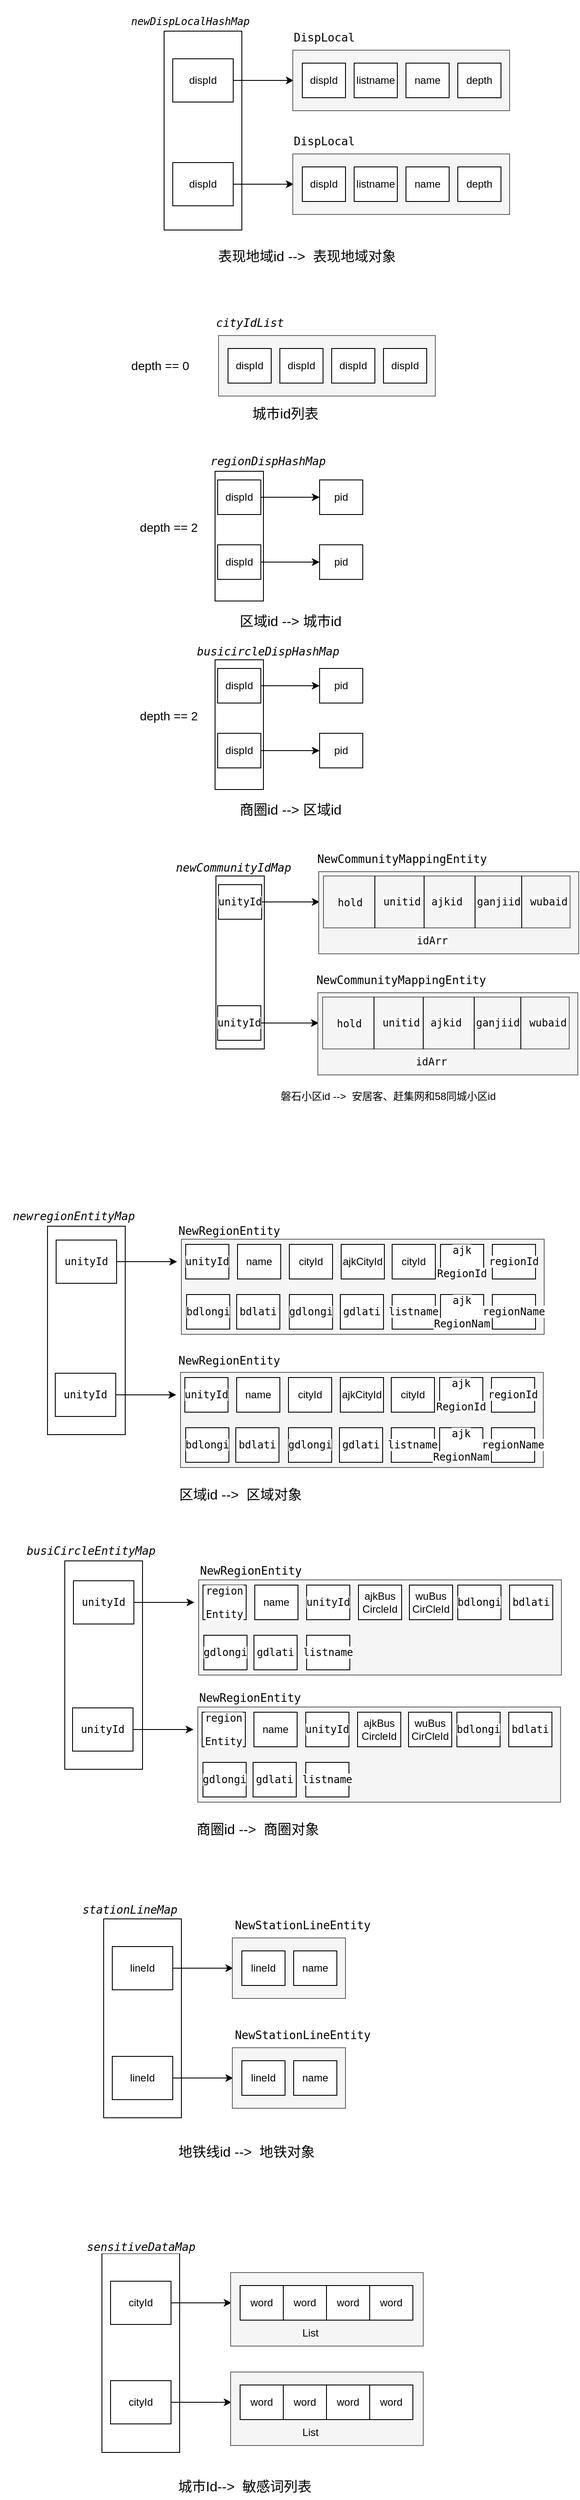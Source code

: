 <mxfile version="24.6.5" type="github">
  <diagram name="第 1 页" id="1B7yUymrB1NeQLyuM9xT">
    <mxGraphModel dx="954" dy="640" grid="1" gridSize="10" guides="1" tooltips="1" connect="1" arrows="1" fold="1" page="1" pageScale="1" pageWidth="827" pageHeight="1169" math="0" shadow="0">
      <root>
        <mxCell id="0" />
        <mxCell id="1" parent="0" />
        <mxCell id="_5CVUmod22jhQ-VDsi2u-1" value="" style="rounded=0;whiteSpace=wrap;html=1;" vertex="1" parent="1">
          <mxGeometry x="230" y="113" width="90" height="230" as="geometry" />
        </mxCell>
        <mxCell id="_5CVUmod22jhQ-VDsi2u-2" value="" style="group" vertex="1" connectable="0" parent="1">
          <mxGeometry x="240" y="90" width="390" height="115" as="geometry" />
        </mxCell>
        <mxCell id="_5CVUmod22jhQ-VDsi2u-3" value="" style="edgeStyle=orthogonalEdgeStyle;rounded=0;orthogonalLoop=1;jettySize=auto;html=1;" edge="1" parent="_5CVUmod22jhQ-VDsi2u-2" source="_5CVUmod22jhQ-VDsi2u-4">
          <mxGeometry relative="1" as="geometry">
            <mxPoint x="140" y="80" as="targetPoint" />
          </mxGeometry>
        </mxCell>
        <mxCell id="_5CVUmod22jhQ-VDsi2u-4" value="dispId" style="rounded=0;whiteSpace=wrap;html=1;" vertex="1" parent="_5CVUmod22jhQ-VDsi2u-2">
          <mxGeometry y="55" width="70" height="50" as="geometry" />
        </mxCell>
        <mxCell id="_5CVUmod22jhQ-VDsi2u-5" value="" style="group" vertex="1" connectable="0" parent="_5CVUmod22jhQ-VDsi2u-2">
          <mxGeometry x="130" width="260" height="115" as="geometry" />
        </mxCell>
        <mxCell id="_5CVUmod22jhQ-VDsi2u-6" value="" style="rounded=0;whiteSpace=wrap;html=1;fillColor=#f5f5f5;strokeColor=#666666;fontColor=#333333;" vertex="1" parent="_5CVUmod22jhQ-VDsi2u-5">
          <mxGeometry x="9" y="45" width="251" height="70" as="geometry" />
        </mxCell>
        <mxCell id="_5CVUmod22jhQ-VDsi2u-7" value="dispId" style="rounded=0;whiteSpace=wrap;html=1;" vertex="1" parent="_5CVUmod22jhQ-VDsi2u-5">
          <mxGeometry x="20" y="60" width="50" height="40" as="geometry" />
        </mxCell>
        <mxCell id="_5CVUmod22jhQ-VDsi2u-8" value="listname" style="rounded=0;whiteSpace=wrap;html=1;" vertex="1" parent="_5CVUmod22jhQ-VDsi2u-5">
          <mxGeometry x="80" y="60" width="50" height="40" as="geometry" />
        </mxCell>
        <mxCell id="_5CVUmod22jhQ-VDsi2u-9" value="name" style="rounded=0;whiteSpace=wrap;html=1;" vertex="1" parent="_5CVUmod22jhQ-VDsi2u-5">
          <mxGeometry x="140" y="60" width="50" height="40" as="geometry" />
        </mxCell>
        <mxCell id="_5CVUmod22jhQ-VDsi2u-10" value="depth" style="rounded=0;whiteSpace=wrap;html=1;" vertex="1" parent="_5CVUmod22jhQ-VDsi2u-5">
          <mxGeometry x="200" y="60" width="50" height="40" as="geometry" />
        </mxCell>
        <mxCell id="_5CVUmod22jhQ-VDsi2u-11" value="&lt;div style=&quot;&quot;&gt;&lt;pre style=&quot;font-family: &amp;quot;JetBrains Mono&amp;quot;, monospace; font-size: 9.8pt;&quot;&gt;&lt;span style=&quot;background-color: rgb(255, 255, 255);&quot;&gt;DispLocal&lt;/span&gt;&lt;/pre&gt;&lt;/div&gt;" style="text;html=1;align=center;verticalAlign=middle;resizable=0;points=[];autosize=1;strokeColor=none;fillColor=none;" vertex="1" parent="_5CVUmod22jhQ-VDsi2u-5">
          <mxGeometry width="90" height="60" as="geometry" />
        </mxCell>
        <mxCell id="_5CVUmod22jhQ-VDsi2u-12" value="" style="group" vertex="1" connectable="0" parent="1">
          <mxGeometry x="240" y="210" width="390" height="115" as="geometry" />
        </mxCell>
        <mxCell id="_5CVUmod22jhQ-VDsi2u-13" value="" style="edgeStyle=orthogonalEdgeStyle;rounded=0;orthogonalLoop=1;jettySize=auto;html=1;" edge="1" parent="_5CVUmod22jhQ-VDsi2u-12" source="_5CVUmod22jhQ-VDsi2u-14">
          <mxGeometry relative="1" as="geometry">
            <mxPoint x="140" y="80" as="targetPoint" />
          </mxGeometry>
        </mxCell>
        <mxCell id="_5CVUmod22jhQ-VDsi2u-14" value="dispId" style="rounded=0;whiteSpace=wrap;html=1;" vertex="1" parent="_5CVUmod22jhQ-VDsi2u-12">
          <mxGeometry y="55" width="70" height="50" as="geometry" />
        </mxCell>
        <mxCell id="_5CVUmod22jhQ-VDsi2u-15" value="" style="group" vertex="1" connectable="0" parent="_5CVUmod22jhQ-VDsi2u-12">
          <mxGeometry x="130" width="260" height="115" as="geometry" />
        </mxCell>
        <mxCell id="_5CVUmod22jhQ-VDsi2u-16" value="" style="rounded=0;whiteSpace=wrap;html=1;fillColor=#f5f5f5;strokeColor=#666666;fontColor=#333333;" vertex="1" parent="_5CVUmod22jhQ-VDsi2u-15">
          <mxGeometry x="9" y="45" width="251" height="70" as="geometry" />
        </mxCell>
        <mxCell id="_5CVUmod22jhQ-VDsi2u-17" value="dispId" style="rounded=0;whiteSpace=wrap;html=1;" vertex="1" parent="_5CVUmod22jhQ-VDsi2u-15">
          <mxGeometry x="20" y="60" width="50" height="40" as="geometry" />
        </mxCell>
        <mxCell id="_5CVUmod22jhQ-VDsi2u-18" value="listname" style="rounded=0;whiteSpace=wrap;html=1;" vertex="1" parent="_5CVUmod22jhQ-VDsi2u-15">
          <mxGeometry x="80" y="60" width="50" height="40" as="geometry" />
        </mxCell>
        <mxCell id="_5CVUmod22jhQ-VDsi2u-19" value="name" style="rounded=0;whiteSpace=wrap;html=1;" vertex="1" parent="_5CVUmod22jhQ-VDsi2u-15">
          <mxGeometry x="140" y="60" width="50" height="40" as="geometry" />
        </mxCell>
        <mxCell id="_5CVUmod22jhQ-VDsi2u-20" value="depth" style="rounded=0;whiteSpace=wrap;html=1;" vertex="1" parent="_5CVUmod22jhQ-VDsi2u-15">
          <mxGeometry x="200" y="60" width="50" height="40" as="geometry" />
        </mxCell>
        <mxCell id="_5CVUmod22jhQ-VDsi2u-21" value="&lt;div style=&quot;&quot;&gt;&lt;pre style=&quot;font-family: &amp;quot;JetBrains Mono&amp;quot;, monospace; font-size: 9.8pt;&quot;&gt;&lt;span style=&quot;background-color: rgb(255, 255, 255);&quot;&gt;DispLocal&lt;/span&gt;&lt;/pre&gt;&lt;/div&gt;" style="text;html=1;align=center;verticalAlign=middle;resizable=0;points=[];autosize=1;strokeColor=none;fillColor=none;" vertex="1" parent="_5CVUmod22jhQ-VDsi2u-15">
          <mxGeometry width="90" height="60" as="geometry" />
        </mxCell>
        <mxCell id="_5CVUmod22jhQ-VDsi2u-22" value="&lt;div style=&quot;&quot;&gt;&lt;pre style=&quot;font-family: &amp;quot;JetBrains Mono&amp;quot;, monospace;&quot;&gt;&lt;span style=&quot;font-style: italic; background-color: rgb(255, 255, 255);&quot;&gt;&lt;font style=&quot;font-size: 12px;&quot; color=&quot;#000000&quot;&gt;newDispLocalHashMap&lt;/font&gt;&lt;/span&gt;&lt;/pre&gt;&lt;/div&gt;" style="text;html=1;align=center;verticalAlign=middle;resizable=0;points=[];autosize=1;strokeColor=none;fillColor=none;fontColor=#FFFFFF;" vertex="1" parent="1">
          <mxGeometry x="180" y="77" width="160" height="50" as="geometry" />
        </mxCell>
        <mxCell id="_5CVUmod22jhQ-VDsi2u-23" value="&lt;font style=&quot;font-size: 16px;&quot;&gt;表现地域id --&amp;gt;&amp;nbsp; 表现地域对象&lt;/font&gt;" style="text;html=1;align=center;verticalAlign=middle;resizable=0;points=[];autosize=1;strokeColor=none;fillColor=none;" vertex="1" parent="1">
          <mxGeometry x="280" y="358" width="230" height="30" as="geometry" />
        </mxCell>
        <mxCell id="_5CVUmod22jhQ-VDsi2u-24" value="" style="rounded=0;whiteSpace=wrap;html=1;fillColor=#f5f5f5;strokeColor=#666666;fontColor=#333333;" vertex="1" parent="1">
          <mxGeometry x="293" y="465" width="251" height="70" as="geometry" />
        </mxCell>
        <mxCell id="_5CVUmod22jhQ-VDsi2u-25" value="dispId" style="rounded=0;whiteSpace=wrap;html=1;" vertex="1" parent="1">
          <mxGeometry x="304" y="480" width="50" height="40" as="geometry" />
        </mxCell>
        <mxCell id="_5CVUmod22jhQ-VDsi2u-26" value="dispId" style="rounded=0;whiteSpace=wrap;html=1;" vertex="1" parent="1">
          <mxGeometry x="364" y="480" width="50" height="40" as="geometry" />
        </mxCell>
        <mxCell id="_5CVUmod22jhQ-VDsi2u-27" value="dispId" style="rounded=0;whiteSpace=wrap;html=1;" vertex="1" parent="1">
          <mxGeometry x="424" y="480" width="50" height="40" as="geometry" />
        </mxCell>
        <mxCell id="_5CVUmod22jhQ-VDsi2u-28" value="dispId" style="rounded=0;whiteSpace=wrap;html=1;" vertex="1" parent="1">
          <mxGeometry x="484" y="480" width="50" height="40" as="geometry" />
        </mxCell>
        <mxCell id="_5CVUmod22jhQ-VDsi2u-29" value="&lt;div style=&quot;&quot;&gt;&lt;pre style=&quot;font-family: &amp;quot;JetBrains Mono&amp;quot;, monospace; font-size: 9.8pt;&quot;&gt;&lt;div style=&quot;&quot;&gt;&lt;pre style=&quot;font-family: &amp;quot;JetBrains Mono&amp;quot;, monospace; font-size: 9.8pt;&quot;&gt;&lt;span style=&quot;font-style: italic; background-color: rgb(255, 255, 255);&quot;&gt;cityIdList&lt;/span&gt;&lt;/pre&gt;&lt;/div&gt;&lt;/pre&gt;&lt;/div&gt;" style="text;html=1;align=center;verticalAlign=middle;resizable=0;points=[];autosize=1;strokeColor=none;fillColor=none;" vertex="1" parent="1">
          <mxGeometry x="279" y="420" width="100" height="60" as="geometry" />
        </mxCell>
        <mxCell id="_5CVUmod22jhQ-VDsi2u-30" value="&lt;font style=&quot;font-size: 14px;&quot;&gt;depth == 0&lt;/font&gt;" style="text;html=1;align=center;verticalAlign=middle;resizable=0;points=[];autosize=1;strokeColor=none;fillColor=none;" vertex="1" parent="1">
          <mxGeometry x="180" y="485" width="90" height="30" as="geometry" />
        </mxCell>
        <mxCell id="_5CVUmod22jhQ-VDsi2u-31" value="" style="rounded=0;whiteSpace=wrap;html=1;" vertex="1" parent="1">
          <mxGeometry x="289" y="622" width="56" height="150" as="geometry" />
        </mxCell>
        <mxCell id="_5CVUmod22jhQ-VDsi2u-32" value="&lt;font style=&quot;font-size: 14px;&quot;&gt;depth == 2&lt;/font&gt;" style="text;html=1;align=center;verticalAlign=middle;resizable=0;points=[];autosize=1;strokeColor=none;fillColor=none;" vertex="1" parent="1">
          <mxGeometry x="190" y="672" width="90" height="30" as="geometry" />
        </mxCell>
        <mxCell id="_5CVUmod22jhQ-VDsi2u-33" value="&lt;div style=&quot;&quot;&gt;&lt;pre style=&quot;font-family: &amp;quot;JetBrains Mono&amp;quot;, monospace; font-size: 9.8pt;&quot;&gt;&lt;span style=&quot;font-style: italic; background-color: rgb(255, 255, 255);&quot;&gt;regionDispHashMap&lt;/span&gt;&lt;/pre&gt;&lt;/div&gt;" style="text;html=1;align=center;verticalAlign=middle;resizable=0;points=[];autosize=1;strokeColor=none;fillColor=none;" vertex="1" parent="1">
          <mxGeometry x="270" y="580" width="160" height="60" as="geometry" />
        </mxCell>
        <mxCell id="_5CVUmod22jhQ-VDsi2u-34" value="" style="group" vertex="1" connectable="0" parent="1">
          <mxGeometry x="292" y="632" width="168" height="40" as="geometry" />
        </mxCell>
        <mxCell id="_5CVUmod22jhQ-VDsi2u-35" style="edgeStyle=orthogonalEdgeStyle;rounded=0;orthogonalLoop=1;jettySize=auto;html=1;entryX=0;entryY=0.5;entryDx=0;entryDy=0;" edge="1" parent="_5CVUmod22jhQ-VDsi2u-34" source="_5CVUmod22jhQ-VDsi2u-36" target="_5CVUmod22jhQ-VDsi2u-37">
          <mxGeometry relative="1" as="geometry">
            <mxPoint x="142" y="15" as="targetPoint" />
          </mxGeometry>
        </mxCell>
        <mxCell id="_5CVUmod22jhQ-VDsi2u-36" value="dispId" style="rounded=0;whiteSpace=wrap;html=1;" vertex="1" parent="_5CVUmod22jhQ-VDsi2u-34">
          <mxGeometry width="50" height="40" as="geometry" />
        </mxCell>
        <mxCell id="_5CVUmod22jhQ-VDsi2u-37" value="pid" style="rounded=0;whiteSpace=wrap;html=1;" vertex="1" parent="_5CVUmod22jhQ-VDsi2u-34">
          <mxGeometry x="118" width="50" height="40" as="geometry" />
        </mxCell>
        <mxCell id="_5CVUmod22jhQ-VDsi2u-38" value="" style="group" vertex="1" connectable="0" parent="1">
          <mxGeometry x="292" y="707" width="168" height="40" as="geometry" />
        </mxCell>
        <mxCell id="_5CVUmod22jhQ-VDsi2u-39" style="edgeStyle=orthogonalEdgeStyle;rounded=0;orthogonalLoop=1;jettySize=auto;html=1;entryX=0;entryY=0.5;entryDx=0;entryDy=0;" edge="1" parent="_5CVUmod22jhQ-VDsi2u-38" source="_5CVUmod22jhQ-VDsi2u-40" target="_5CVUmod22jhQ-VDsi2u-41">
          <mxGeometry relative="1" as="geometry">
            <mxPoint x="142" y="15" as="targetPoint" />
          </mxGeometry>
        </mxCell>
        <mxCell id="_5CVUmod22jhQ-VDsi2u-40" value="dispId" style="rounded=0;whiteSpace=wrap;html=1;" vertex="1" parent="_5CVUmod22jhQ-VDsi2u-38">
          <mxGeometry width="50" height="40" as="geometry" />
        </mxCell>
        <mxCell id="_5CVUmod22jhQ-VDsi2u-41" value="pid" style="rounded=0;whiteSpace=wrap;html=1;" vertex="1" parent="_5CVUmod22jhQ-VDsi2u-38">
          <mxGeometry x="118" width="50" height="40" as="geometry" />
        </mxCell>
        <mxCell id="_5CVUmod22jhQ-VDsi2u-42" value="&lt;font style=&quot;font-size: 16px;&quot;&gt;城市id列表&lt;/font&gt;" style="text;html=1;align=center;verticalAlign=middle;resizable=0;points=[];autosize=1;strokeColor=none;fillColor=none;" vertex="1" parent="1">
          <mxGeometry x="320" y="540" width="100" height="30" as="geometry" />
        </mxCell>
        <mxCell id="_5CVUmod22jhQ-VDsi2u-43" value="&lt;font style=&quot;font-size: 16px;&quot;&gt;区域id --&amp;gt; 城市id&lt;/font&gt;" style="text;html=1;align=center;verticalAlign=middle;resizable=0;points=[];autosize=1;strokeColor=none;fillColor=none;" vertex="1" parent="1">
          <mxGeometry x="306" y="780" width="140" height="30" as="geometry" />
        </mxCell>
        <mxCell id="_5CVUmod22jhQ-VDsi2u-44" value="" style="rounded=0;whiteSpace=wrap;html=1;" vertex="1" parent="1">
          <mxGeometry x="289" y="840" width="56" height="150" as="geometry" />
        </mxCell>
        <mxCell id="_5CVUmod22jhQ-VDsi2u-45" value="&lt;font style=&quot;font-size: 14px;&quot;&gt;depth == 2&lt;/font&gt;" style="text;html=1;align=center;verticalAlign=middle;resizable=0;points=[];autosize=1;strokeColor=none;fillColor=none;" vertex="1" parent="1">
          <mxGeometry x="190" y="890" width="90" height="30" as="geometry" />
        </mxCell>
        <mxCell id="_5CVUmod22jhQ-VDsi2u-46" value="" style="group" vertex="1" connectable="0" parent="1">
          <mxGeometry x="292" y="850" width="168" height="40" as="geometry" />
        </mxCell>
        <mxCell id="_5CVUmod22jhQ-VDsi2u-47" style="edgeStyle=orthogonalEdgeStyle;rounded=0;orthogonalLoop=1;jettySize=auto;html=1;entryX=0;entryY=0.5;entryDx=0;entryDy=0;" edge="1" parent="_5CVUmod22jhQ-VDsi2u-46" source="_5CVUmod22jhQ-VDsi2u-48" target="_5CVUmod22jhQ-VDsi2u-49">
          <mxGeometry relative="1" as="geometry">
            <mxPoint x="142" y="15" as="targetPoint" />
          </mxGeometry>
        </mxCell>
        <mxCell id="_5CVUmod22jhQ-VDsi2u-48" value="dispId" style="rounded=0;whiteSpace=wrap;html=1;" vertex="1" parent="_5CVUmod22jhQ-VDsi2u-46">
          <mxGeometry width="50" height="40" as="geometry" />
        </mxCell>
        <mxCell id="_5CVUmod22jhQ-VDsi2u-49" value="pid" style="rounded=0;whiteSpace=wrap;html=1;" vertex="1" parent="_5CVUmod22jhQ-VDsi2u-46">
          <mxGeometry x="118" width="50" height="40" as="geometry" />
        </mxCell>
        <mxCell id="_5CVUmod22jhQ-VDsi2u-50" value="" style="group" vertex="1" connectable="0" parent="1">
          <mxGeometry x="292" y="925" width="168" height="40" as="geometry" />
        </mxCell>
        <mxCell id="_5CVUmod22jhQ-VDsi2u-51" style="edgeStyle=orthogonalEdgeStyle;rounded=0;orthogonalLoop=1;jettySize=auto;html=1;entryX=0;entryY=0.5;entryDx=0;entryDy=0;" edge="1" parent="_5CVUmod22jhQ-VDsi2u-50" source="_5CVUmod22jhQ-VDsi2u-52" target="_5CVUmod22jhQ-VDsi2u-53">
          <mxGeometry relative="1" as="geometry">
            <mxPoint x="142" y="15" as="targetPoint" />
          </mxGeometry>
        </mxCell>
        <mxCell id="_5CVUmod22jhQ-VDsi2u-52" value="dispId" style="rounded=0;whiteSpace=wrap;html=1;" vertex="1" parent="_5CVUmod22jhQ-VDsi2u-50">
          <mxGeometry width="50" height="40" as="geometry" />
        </mxCell>
        <mxCell id="_5CVUmod22jhQ-VDsi2u-53" value="pid" style="rounded=0;whiteSpace=wrap;html=1;" vertex="1" parent="_5CVUmod22jhQ-VDsi2u-50">
          <mxGeometry x="118" width="50" height="40" as="geometry" />
        </mxCell>
        <mxCell id="_5CVUmod22jhQ-VDsi2u-54" value="&lt;font style=&quot;font-size: 16px;&quot;&gt;商圈id --&amp;gt; 区域id&lt;/font&gt;" style="text;html=1;align=center;verticalAlign=middle;resizable=0;points=[];autosize=1;strokeColor=none;fillColor=none;" vertex="1" parent="1">
          <mxGeometry x="306" y="998" width="140" height="30" as="geometry" />
        </mxCell>
        <mxCell id="_5CVUmod22jhQ-VDsi2u-55" value="&lt;div style=&quot;&quot;&gt;&lt;pre style=&quot;font-family: &amp;quot;JetBrains Mono&amp;quot;, monospace; font-size: 9.8pt;&quot;&gt;&lt;div style=&quot;&quot;&gt;&lt;pre style=&quot;font-family: &amp;quot;JetBrains Mono&amp;quot;, monospace; font-size: 9.8pt;&quot;&gt;&lt;span style=&quot;font-style: italic; background-color: rgb(255, 255, 255);&quot;&gt;busicircleDispHashMap&lt;/span&gt;&lt;/pre&gt;&lt;/div&gt;&lt;/pre&gt;&lt;/div&gt;" style="text;html=1;align=center;verticalAlign=middle;resizable=0;points=[];autosize=1;strokeColor=none;fillColor=none;" vertex="1" parent="1">
          <mxGeometry x="255" y="800" width="190" height="60" as="geometry" />
        </mxCell>
        <mxCell id="_5CVUmod22jhQ-VDsi2u-56" value="" style="rounded=0;whiteSpace=wrap;html=1;" vertex="1" parent="1">
          <mxGeometry x="290" y="1090" width="56" height="200" as="geometry" />
        </mxCell>
        <mxCell id="_5CVUmod22jhQ-VDsi2u-57" value="&lt;div style=&quot;&quot;&gt;&lt;pre style=&quot;font-family: &amp;quot;JetBrains Mono&amp;quot;, monospace; font-size: 9.8pt;&quot;&gt;&lt;span style=&quot;font-style: italic; background-color: rgb(255, 255, 255);&quot;&gt;newCommunityIdMap&lt;/span&gt;&lt;/pre&gt;&lt;/div&gt;" style="text;html=1;align=center;verticalAlign=middle;resizable=0;points=[];autosize=1;strokeColor=none;fillColor=none;" vertex="1" parent="1">
          <mxGeometry x="230" y="1050" width="160" height="60" as="geometry" />
        </mxCell>
        <mxCell id="_5CVUmod22jhQ-VDsi2u-58" value="" style="group" vertex="1" connectable="0" parent="1">
          <mxGeometry x="293" y="1040" width="417" height="150" as="geometry" />
        </mxCell>
        <mxCell id="_5CVUmod22jhQ-VDsi2u-59" value="&lt;div style=&quot;&quot;&gt;&lt;pre style=&quot;font-family: &amp;quot;JetBrains Mono&amp;quot;, monospace;&quot;&gt;&lt;span style=&quot;background-color: rgb(255, 255, 255);&quot;&gt;unityId&lt;/span&gt;&lt;/pre&gt;&lt;/div&gt;" style="rounded=0;whiteSpace=wrap;html=1;" vertex="1" parent="_5CVUmod22jhQ-VDsi2u-58">
          <mxGeometry y="60" width="50" height="40" as="geometry" />
        </mxCell>
        <mxCell id="_5CVUmod22jhQ-VDsi2u-60" value="" style="group" vertex="1" connectable="0" parent="_5CVUmod22jhQ-VDsi2u-58">
          <mxGeometry x="102" width="315" height="150" as="geometry" />
        </mxCell>
        <mxCell id="_5CVUmod22jhQ-VDsi2u-61" style="edgeStyle=orthogonalEdgeStyle;rounded=0;orthogonalLoop=1;jettySize=auto;html=1;" edge="1" parent="_5CVUmod22jhQ-VDsi2u-60" source="_5CVUmod22jhQ-VDsi2u-59">
          <mxGeometry relative="1" as="geometry">
            <mxPoint x="15" y="80" as="targetPoint" />
          </mxGeometry>
        </mxCell>
        <mxCell id="_5CVUmod22jhQ-VDsi2u-62" value="" style="group" vertex="1" connectable="0" parent="_5CVUmod22jhQ-VDsi2u-60">
          <mxGeometry width="315" height="150" as="geometry" />
        </mxCell>
        <mxCell id="_5CVUmod22jhQ-VDsi2u-63" value="&lt;div style=&quot;&quot;&gt;&lt;pre style=&quot;font-family: &amp;quot;JetBrains Mono&amp;quot;, monospace; font-size: 9.8pt;&quot;&gt;&lt;div style=&quot;&quot;&gt;&lt;pre style=&quot;font-family: &amp;quot;JetBrains Mono&amp;quot;, monospace; font-size: 9.8pt;&quot;&gt;&lt;span style=&quot;background-color: rgb(255, 255, 255);&quot;&gt;NewCommunityMappingEntity&lt;/span&gt;&lt;/pre&gt;&lt;/div&gt;&lt;/pre&gt;&lt;/div&gt;" style="text;html=1;align=center;verticalAlign=middle;resizable=0;points=[];autosize=1;strokeColor=none;fillColor=none;" vertex="1" parent="_5CVUmod22jhQ-VDsi2u-62">
          <mxGeometry width="220" height="60" as="geometry" />
        </mxCell>
        <mxCell id="_5CVUmod22jhQ-VDsi2u-64" value="" style="group" vertex="1" connectable="0" parent="_5CVUmod22jhQ-VDsi2u-62">
          <mxGeometry x="14" y="45" width="301" height="105" as="geometry" />
        </mxCell>
        <mxCell id="_5CVUmod22jhQ-VDsi2u-65" value="" style="rounded=0;whiteSpace=wrap;html=1;fillColor=#f5f5f5;strokeColor=#666666;fontColor=#333333;" vertex="1" parent="_5CVUmod22jhQ-VDsi2u-64">
          <mxGeometry width="301" height="95" as="geometry" />
        </mxCell>
        <mxCell id="_5CVUmod22jhQ-VDsi2u-66" value="" style="rounded=0;whiteSpace=wrap;html=1;fillColor=#f5f5f5;strokeColor=#666666;fontColor=#333333;" vertex="1" parent="_5CVUmod22jhQ-VDsi2u-64">
          <mxGeometry x="5.5" y="5" width="285.5" height="60" as="geometry" />
        </mxCell>
        <mxCell id="_5CVUmod22jhQ-VDsi2u-67" value="" style="endArrow=none;html=1;rounded=0;entryX=0.25;entryY=0.833;entryDx=0;entryDy=0;entryPerimeter=0;" edge="1" parent="_5CVUmod22jhQ-VDsi2u-64">
          <mxGeometry width="50" height="50" relative="1" as="geometry">
            <mxPoint x="65" y="65" as="sourcePoint" />
            <mxPoint x="65" y="4.98" as="targetPoint" />
          </mxGeometry>
        </mxCell>
        <mxCell id="_5CVUmod22jhQ-VDsi2u-68" value="&lt;div style=&quot;&quot;&gt;&lt;pre style=&quot;font-family: &amp;quot;JetBrains Mono&amp;quot;, monospace; font-size: 9.8pt;&quot;&gt;&lt;span style=&quot;font-size: 12px; background-color: rgb(255, 255, 255);&quot;&gt;hold&lt;/span&gt;&lt;/pre&gt;&lt;/div&gt;" style="text;html=1;align=center;verticalAlign=middle;resizable=0;points=[];autosize=1;strokeColor=none;fillColor=none;" vertex="1" parent="_5CVUmod22jhQ-VDsi2u-64">
          <mxGeometry x="11" y="5" width="50" height="60" as="geometry" />
        </mxCell>
        <mxCell id="_5CVUmod22jhQ-VDsi2u-69" value="" style="endArrow=none;html=1;rounded=0;entryX=0.25;entryY=0.833;entryDx=0;entryDy=0;entryPerimeter=0;" edge="1" parent="_5CVUmod22jhQ-VDsi2u-64">
          <mxGeometry width="50" height="50" relative="1" as="geometry">
            <mxPoint x="122" y="65" as="sourcePoint" />
            <mxPoint x="122" y="4.98" as="targetPoint" />
          </mxGeometry>
        </mxCell>
        <mxCell id="_5CVUmod22jhQ-VDsi2u-70" value="" style="endArrow=none;html=1;rounded=0;entryX=0.25;entryY=0.833;entryDx=0;entryDy=0;entryPerimeter=0;" edge="1" parent="_5CVUmod22jhQ-VDsi2u-64">
          <mxGeometry width="50" height="50" relative="1" as="geometry">
            <mxPoint x="181" y="65" as="sourcePoint" />
            <mxPoint x="181" y="4.98" as="targetPoint" />
          </mxGeometry>
        </mxCell>
        <mxCell id="_5CVUmod22jhQ-VDsi2u-71" value="" style="endArrow=none;html=1;rounded=0;entryX=0.25;entryY=0.833;entryDx=0;entryDy=0;entryPerimeter=0;" edge="1" parent="_5CVUmod22jhQ-VDsi2u-64">
          <mxGeometry width="50" height="50" relative="1" as="geometry">
            <mxPoint x="235" y="65" as="sourcePoint" />
            <mxPoint x="235" y="4.98" as="targetPoint" />
          </mxGeometry>
        </mxCell>
        <mxCell id="_5CVUmod22jhQ-VDsi2u-72" value="&lt;div style=&quot;&quot;&gt;&lt;pre style=&quot;font-family: &amp;quot;JetBrains Mono&amp;quot;, monospace;&quot;&gt;&lt;span style=&quot;background-color: rgb(255, 255, 255);&quot;&gt;unitid&lt;/span&gt;&lt;/pre&gt;&lt;/div&gt;" style="text;html=1;align=center;verticalAlign=middle;resizable=0;points=[];autosize=1;strokeColor=none;fillColor=none;" vertex="1" parent="_5CVUmod22jhQ-VDsi2u-64">
          <mxGeometry x="61" y="10" width="70" height="50" as="geometry" />
        </mxCell>
        <mxCell id="_5CVUmod22jhQ-VDsi2u-73" value="&lt;div style=&quot;&quot;&gt;&lt;pre style=&quot;font-family: &amp;quot;JetBrains Mono&amp;quot;, monospace;&quot;&gt;&lt;span style=&quot;background-color: rgb(255, 255, 255);&quot;&gt;ajkid&lt;/span&gt;&lt;/pre&gt;&lt;/div&gt;" style="text;html=1;align=center;verticalAlign=middle;resizable=0;points=[];autosize=1;strokeColor=none;fillColor=none;" vertex="1" parent="_5CVUmod22jhQ-VDsi2u-64">
          <mxGeometry x="118.25" y="10" width="60" height="50" as="geometry" />
        </mxCell>
        <mxCell id="_5CVUmod22jhQ-VDsi2u-74" value="&lt;div style=&quot;&quot;&gt;&lt;pre style=&quot;font-family: &amp;quot;JetBrains Mono&amp;quot;, monospace;&quot;&gt;&lt;span style=&quot;background-color: rgb(255, 255, 255);&quot;&gt;ganjiid&lt;/span&gt;&lt;/pre&gt;&lt;/div&gt;" style="text;html=1;align=center;verticalAlign=middle;resizable=0;points=[];autosize=1;strokeColor=none;fillColor=none;" vertex="1" parent="_5CVUmod22jhQ-VDsi2u-64">
          <mxGeometry x="173.25" y="10" width="70" height="50" as="geometry" />
        </mxCell>
        <mxCell id="_5CVUmod22jhQ-VDsi2u-75" value="&lt;div style=&quot;&quot;&gt;&lt;pre style=&quot;font-family: &amp;quot;JetBrains Mono&amp;quot;, monospace;&quot;&gt;&lt;span style=&quot;background-color: rgb(255, 255, 255);&quot;&gt;wubaid&lt;/span&gt;&lt;/pre&gt;&lt;/div&gt;" style="text;html=1;align=center;verticalAlign=middle;resizable=0;points=[];autosize=1;strokeColor=none;fillColor=none;" vertex="1" parent="_5CVUmod22jhQ-VDsi2u-64">
          <mxGeometry x="231" y="10" width="70" height="50" as="geometry" />
        </mxCell>
        <mxCell id="_5CVUmod22jhQ-VDsi2u-76" value="&lt;div style=&quot;&quot;&gt;&lt;pre style=&quot;font-family: &amp;quot;JetBrains Mono&amp;quot;, monospace;&quot;&gt;&lt;span style=&quot;background-color: rgb(255, 255, 255);&quot;&gt;idArr&lt;/span&gt;&lt;/pre&gt;&lt;/div&gt;" style="text;html=1;align=center;verticalAlign=middle;resizable=0;points=[];autosize=1;strokeColor=none;fillColor=none;" vertex="1" parent="_5CVUmod22jhQ-VDsi2u-64">
          <mxGeometry x="101" y="55" width="60" height="50" as="geometry" />
        </mxCell>
        <mxCell id="_5CVUmod22jhQ-VDsi2u-77" value="" style="group" vertex="1" connectable="0" parent="1">
          <mxGeometry x="292" y="1180" width="417" height="150" as="geometry" />
        </mxCell>
        <mxCell id="_5CVUmod22jhQ-VDsi2u-78" value="&lt;div style=&quot;&quot;&gt;&lt;pre style=&quot;font-family: &amp;quot;JetBrains Mono&amp;quot;, monospace;&quot;&gt;&lt;span style=&quot;background-color: rgb(255, 255, 255);&quot;&gt;unityId&lt;/span&gt;&lt;/pre&gt;&lt;/div&gt;" style="rounded=0;whiteSpace=wrap;html=1;" vertex="1" parent="_5CVUmod22jhQ-VDsi2u-77">
          <mxGeometry y="60" width="50" height="40" as="geometry" />
        </mxCell>
        <mxCell id="_5CVUmod22jhQ-VDsi2u-79" value="" style="group" vertex="1" connectable="0" parent="_5CVUmod22jhQ-VDsi2u-77">
          <mxGeometry x="102" width="315" height="150" as="geometry" />
        </mxCell>
        <mxCell id="_5CVUmod22jhQ-VDsi2u-80" style="edgeStyle=orthogonalEdgeStyle;rounded=0;orthogonalLoop=1;jettySize=auto;html=1;" edge="1" parent="_5CVUmod22jhQ-VDsi2u-79" source="_5CVUmod22jhQ-VDsi2u-78">
          <mxGeometry relative="1" as="geometry">
            <mxPoint x="15" y="80" as="targetPoint" />
          </mxGeometry>
        </mxCell>
        <mxCell id="_5CVUmod22jhQ-VDsi2u-81" value="" style="group" vertex="1" connectable="0" parent="_5CVUmod22jhQ-VDsi2u-79">
          <mxGeometry width="315" height="150" as="geometry" />
        </mxCell>
        <mxCell id="_5CVUmod22jhQ-VDsi2u-82" value="&lt;div style=&quot;&quot;&gt;&lt;pre style=&quot;font-family: &amp;quot;JetBrains Mono&amp;quot;, monospace; font-size: 9.8pt;&quot;&gt;&lt;div style=&quot;&quot;&gt;&lt;pre style=&quot;font-family: &amp;quot;JetBrains Mono&amp;quot;, monospace; font-size: 9.8pt;&quot;&gt;&lt;span style=&quot;background-color: rgb(255, 255, 255);&quot;&gt;NewCommunityMappingEntity&lt;/span&gt;&lt;/pre&gt;&lt;/div&gt;&lt;/pre&gt;&lt;/div&gt;" style="text;html=1;align=center;verticalAlign=middle;resizable=0;points=[];autosize=1;strokeColor=none;fillColor=none;" vertex="1" parent="_5CVUmod22jhQ-VDsi2u-81">
          <mxGeometry width="220" height="60" as="geometry" />
        </mxCell>
        <mxCell id="_5CVUmod22jhQ-VDsi2u-83" value="" style="group" vertex="1" connectable="0" parent="_5CVUmod22jhQ-VDsi2u-81">
          <mxGeometry x="14" y="45" width="301" height="105" as="geometry" />
        </mxCell>
        <mxCell id="_5CVUmod22jhQ-VDsi2u-84" value="" style="rounded=0;whiteSpace=wrap;html=1;fillColor=#f5f5f5;strokeColor=#666666;fontColor=#333333;" vertex="1" parent="_5CVUmod22jhQ-VDsi2u-83">
          <mxGeometry width="301" height="95" as="geometry" />
        </mxCell>
        <mxCell id="_5CVUmod22jhQ-VDsi2u-85" value="" style="rounded=0;whiteSpace=wrap;html=1;fillColor=#f5f5f5;strokeColor=#666666;fontColor=#333333;" vertex="1" parent="_5CVUmod22jhQ-VDsi2u-83">
          <mxGeometry x="5.5" y="5" width="285.5" height="60" as="geometry" />
        </mxCell>
        <mxCell id="_5CVUmod22jhQ-VDsi2u-86" value="" style="endArrow=none;html=1;rounded=0;entryX=0.25;entryY=0.833;entryDx=0;entryDy=0;entryPerimeter=0;" edge="1" parent="_5CVUmod22jhQ-VDsi2u-83">
          <mxGeometry width="50" height="50" relative="1" as="geometry">
            <mxPoint x="65" y="65" as="sourcePoint" />
            <mxPoint x="65" y="4.98" as="targetPoint" />
          </mxGeometry>
        </mxCell>
        <mxCell id="_5CVUmod22jhQ-VDsi2u-87" value="&lt;div style=&quot;&quot;&gt;&lt;pre style=&quot;font-family: &amp;quot;JetBrains Mono&amp;quot;, monospace; font-size: 9.8pt;&quot;&gt;&lt;span style=&quot;font-size: 12px; background-color: rgb(255, 255, 255);&quot;&gt;hold&lt;/span&gt;&lt;/pre&gt;&lt;/div&gt;" style="text;html=1;align=center;verticalAlign=middle;resizable=0;points=[];autosize=1;strokeColor=none;fillColor=none;" vertex="1" parent="_5CVUmod22jhQ-VDsi2u-83">
          <mxGeometry x="11" y="5" width="50" height="60" as="geometry" />
        </mxCell>
        <mxCell id="_5CVUmod22jhQ-VDsi2u-88" value="" style="endArrow=none;html=1;rounded=0;entryX=0.25;entryY=0.833;entryDx=0;entryDy=0;entryPerimeter=0;" edge="1" parent="_5CVUmod22jhQ-VDsi2u-83">
          <mxGeometry width="50" height="50" relative="1" as="geometry">
            <mxPoint x="122" y="65" as="sourcePoint" />
            <mxPoint x="122" y="4.98" as="targetPoint" />
          </mxGeometry>
        </mxCell>
        <mxCell id="_5CVUmod22jhQ-VDsi2u-89" value="" style="endArrow=none;html=1;rounded=0;entryX=0.25;entryY=0.833;entryDx=0;entryDy=0;entryPerimeter=0;" edge="1" parent="_5CVUmod22jhQ-VDsi2u-83">
          <mxGeometry width="50" height="50" relative="1" as="geometry">
            <mxPoint x="181" y="65" as="sourcePoint" />
            <mxPoint x="181" y="4.98" as="targetPoint" />
          </mxGeometry>
        </mxCell>
        <mxCell id="_5CVUmod22jhQ-VDsi2u-90" value="" style="endArrow=none;html=1;rounded=0;entryX=0.25;entryY=0.833;entryDx=0;entryDy=0;entryPerimeter=0;" edge="1" parent="_5CVUmod22jhQ-VDsi2u-83">
          <mxGeometry width="50" height="50" relative="1" as="geometry">
            <mxPoint x="235" y="65" as="sourcePoint" />
            <mxPoint x="235" y="4.98" as="targetPoint" />
          </mxGeometry>
        </mxCell>
        <mxCell id="_5CVUmod22jhQ-VDsi2u-91" value="&lt;div style=&quot;&quot;&gt;&lt;pre style=&quot;font-family: &amp;quot;JetBrains Mono&amp;quot;, monospace;&quot;&gt;&lt;span style=&quot;background-color: rgb(255, 255, 255);&quot;&gt;unitid&lt;/span&gt;&lt;/pre&gt;&lt;/div&gt;" style="text;html=1;align=center;verticalAlign=middle;resizable=0;points=[];autosize=1;strokeColor=none;fillColor=none;" vertex="1" parent="_5CVUmod22jhQ-VDsi2u-83">
          <mxGeometry x="61" y="10" width="70" height="50" as="geometry" />
        </mxCell>
        <mxCell id="_5CVUmod22jhQ-VDsi2u-92" value="&lt;div style=&quot;&quot;&gt;&lt;pre style=&quot;font-family: &amp;quot;JetBrains Mono&amp;quot;, monospace;&quot;&gt;&lt;span style=&quot;background-color: rgb(255, 255, 255);&quot;&gt;ajkid&lt;/span&gt;&lt;/pre&gt;&lt;/div&gt;" style="text;html=1;align=center;verticalAlign=middle;resizable=0;points=[];autosize=1;strokeColor=none;fillColor=none;" vertex="1" parent="_5CVUmod22jhQ-VDsi2u-83">
          <mxGeometry x="118.25" y="10" width="60" height="50" as="geometry" />
        </mxCell>
        <mxCell id="_5CVUmod22jhQ-VDsi2u-93" value="&lt;div style=&quot;&quot;&gt;&lt;pre style=&quot;font-family: &amp;quot;JetBrains Mono&amp;quot;, monospace;&quot;&gt;&lt;span style=&quot;background-color: rgb(255, 255, 255);&quot;&gt;ganjiid&lt;/span&gt;&lt;/pre&gt;&lt;/div&gt;" style="text;html=1;align=center;verticalAlign=middle;resizable=0;points=[];autosize=1;strokeColor=none;fillColor=none;" vertex="1" parent="_5CVUmod22jhQ-VDsi2u-83">
          <mxGeometry x="173.25" y="10" width="70" height="50" as="geometry" />
        </mxCell>
        <mxCell id="_5CVUmod22jhQ-VDsi2u-94" value="&lt;div style=&quot;&quot;&gt;&lt;pre style=&quot;font-family: &amp;quot;JetBrains Mono&amp;quot;, monospace;&quot;&gt;&lt;span style=&quot;background-color: rgb(255, 255, 255);&quot;&gt;wubaid&lt;/span&gt;&lt;/pre&gt;&lt;/div&gt;" style="text;html=1;align=center;verticalAlign=middle;resizable=0;points=[];autosize=1;strokeColor=none;fillColor=none;" vertex="1" parent="_5CVUmod22jhQ-VDsi2u-83">
          <mxGeometry x="231" y="10" width="70" height="50" as="geometry" />
        </mxCell>
        <mxCell id="_5CVUmod22jhQ-VDsi2u-95" value="&lt;div style=&quot;&quot;&gt;&lt;pre style=&quot;font-family: &amp;quot;JetBrains Mono&amp;quot;, monospace;&quot;&gt;&lt;span style=&quot;background-color: rgb(255, 255, 255);&quot;&gt;idArr&lt;/span&gt;&lt;/pre&gt;&lt;/div&gt;" style="text;html=1;align=center;verticalAlign=middle;resizable=0;points=[];autosize=1;strokeColor=none;fillColor=none;" vertex="1" parent="_5CVUmod22jhQ-VDsi2u-83">
          <mxGeometry x="101" y="55" width="60" height="50" as="geometry" />
        </mxCell>
        <mxCell id="_5CVUmod22jhQ-VDsi2u-96" value="磐石小区id --&amp;gt;&amp;nbsp; 安居客、赶集网和58同城小区id" style="text;html=1;align=center;verticalAlign=middle;resizable=0;points=[];autosize=1;strokeColor=none;fillColor=none;" vertex="1" parent="1">
          <mxGeometry x="354" y="1330" width="270" height="30" as="geometry" />
        </mxCell>
        <mxCell id="_5CVUmod22jhQ-VDsi2u-97" value="" style="rounded=0;whiteSpace=wrap;html=1;" vertex="1" parent="1">
          <mxGeometry x="95" y="1495" width="90" height="241" as="geometry" />
        </mxCell>
        <mxCell id="_5CVUmod22jhQ-VDsi2u-98" value="&lt;div style=&quot;&quot;&gt;&lt;pre style=&quot;font-family: &amp;quot;JetBrains Mono&amp;quot;, monospace;&quot;&gt;&lt;div style=&quot;&quot;&gt;&lt;pre style=&quot;font-family: &amp;quot;JetBrains Mono&amp;quot;, monospace; font-size: 9.8pt;&quot;&gt;&lt;span style=&quot;font-style: italic; background-color: rgb(255, 255, 255);&quot;&gt;&lt;font style=&quot;&quot; color=&quot;#000000&quot;&gt;newregionEntityMap&lt;/font&gt;&lt;/span&gt;&lt;/pre&gt;&lt;/div&gt;&lt;/pre&gt;&lt;/div&gt;" style="text;html=1;align=center;verticalAlign=middle;resizable=0;points=[];autosize=1;strokeColor=none;fillColor=none;fontColor=#FFFFFF;" vertex="1" parent="1">
          <mxGeometry x="40" y="1453" width="170" height="60" as="geometry" />
        </mxCell>
        <mxCell id="_5CVUmod22jhQ-VDsi2u-99" value="&lt;font style=&quot;font-size: 16px;&quot;&gt;区域id --&amp;gt;&amp;nbsp; 区域对象&lt;/font&gt;" style="text;html=1;align=center;verticalAlign=middle;resizable=0;points=[];autosize=1;strokeColor=none;fillColor=none;" vertex="1" parent="1">
          <mxGeometry x="233" y="1790" width="170" height="30" as="geometry" />
        </mxCell>
        <mxCell id="_5CVUmod22jhQ-VDsi2u-100" value="" style="group" vertex="1" connectable="0" parent="1">
          <mxGeometry x="105" y="1456" width="565" height="224" as="geometry" />
        </mxCell>
        <mxCell id="_5CVUmod22jhQ-VDsi2u-101" value="" style="edgeStyle=orthogonalEdgeStyle;rounded=0;orthogonalLoop=1;jettySize=auto;html=1;" edge="1" parent="_5CVUmod22jhQ-VDsi2u-100" source="_5CVUmod22jhQ-VDsi2u-103">
          <mxGeometry relative="1" as="geometry">
            <mxPoint x="140" y="80" as="targetPoint" />
          </mxGeometry>
        </mxCell>
        <mxCell id="_5CVUmod22jhQ-VDsi2u-102" value="" style="group" vertex="1" connectable="0" parent="_5CVUmod22jhQ-VDsi2u-100">
          <mxGeometry width="565" height="224" as="geometry" />
        </mxCell>
        <mxCell id="_5CVUmod22jhQ-VDsi2u-103" value="&lt;div style=&quot;&quot;&gt;&lt;pre style=&quot;font-family: &amp;quot;JetBrains Mono&amp;quot;, monospace;&quot;&gt;&lt;font style=&quot;font-size: 12px; background-color: rgb(255, 255, 255);&quot;&gt;unityId&lt;/font&gt;&lt;/pre&gt;&lt;/div&gt;" style="rounded=0;whiteSpace=wrap;html=1;" vertex="1" parent="_5CVUmod22jhQ-VDsi2u-102">
          <mxGeometry y="55" width="70" height="50" as="geometry" />
        </mxCell>
        <mxCell id="_5CVUmod22jhQ-VDsi2u-104" value="" style="group" vertex="1" connectable="0" parent="_5CVUmod22jhQ-VDsi2u-102">
          <mxGeometry x="130" width="435" height="224" as="geometry" />
        </mxCell>
        <mxCell id="_5CVUmod22jhQ-VDsi2u-105" value="&lt;div style=&quot;&quot;&gt;&lt;pre style=&quot;font-family: &amp;quot;JetBrains Mono&amp;quot;, monospace; font-size: 9.8pt;&quot;&gt;&lt;div style=&quot;&quot;&gt;&lt;pre style=&quot;font-family: &amp;quot;JetBrains Mono&amp;quot;, monospace; font-size: 9.8pt;&quot;&gt;&lt;span style=&quot;background-color: rgb(255, 255, 255);&quot;&gt;NewRegionEntity&lt;/span&gt;&lt;/pre&gt;&lt;/div&gt;&lt;/pre&gt;&lt;/div&gt;" style="text;html=1;align=center;verticalAlign=middle;resizable=0;points=[];autosize=1;strokeColor=none;fillColor=none;" vertex="1" parent="_5CVUmod22jhQ-VDsi2u-104">
          <mxGeometry y="14" width="140" height="60" as="geometry" />
        </mxCell>
        <mxCell id="_5CVUmod22jhQ-VDsi2u-106" value="" style="group" vertex="1" connectable="0" parent="_5CVUmod22jhQ-VDsi2u-104">
          <mxGeometry x="15" y="54" width="420" height="170" as="geometry" />
        </mxCell>
        <mxCell id="_5CVUmod22jhQ-VDsi2u-107" value="" style="rounded=0;whiteSpace=wrap;html=1;fillColor=#f5f5f5;strokeColor=#666666;fontColor=#333333;" vertex="1" parent="_5CVUmod22jhQ-VDsi2u-106">
          <mxGeometry width="420" height="110" as="geometry" />
        </mxCell>
        <mxCell id="_5CVUmod22jhQ-VDsi2u-108" value="&lt;pre style=&quot;font-family: &amp;quot;JetBrains Mono&amp;quot;, monospace;&quot;&gt;&lt;font style=&quot;background-color: rgb(255, 255, 255);&quot;&gt;unityId&lt;/font&gt;&lt;/pre&gt;" style="rounded=0;whiteSpace=wrap;html=1;" vertex="1" parent="_5CVUmod22jhQ-VDsi2u-106">
          <mxGeometry x="5" y="6" width="50" height="40" as="geometry" />
        </mxCell>
        <mxCell id="_5CVUmod22jhQ-VDsi2u-109" value="name" style="rounded=0;whiteSpace=wrap;html=1;" vertex="1" parent="_5CVUmod22jhQ-VDsi2u-106">
          <mxGeometry x="65" y="6" width="50" height="40" as="geometry" />
        </mxCell>
        <mxCell id="_5CVUmod22jhQ-VDsi2u-110" value="cityId" style="rounded=0;whiteSpace=wrap;html=1;" vertex="1" parent="_5CVUmod22jhQ-VDsi2u-106">
          <mxGeometry x="125" y="6" width="50" height="40" as="geometry" />
        </mxCell>
        <mxCell id="_5CVUmod22jhQ-VDsi2u-111" value="ajkCityId" style="rounded=0;whiteSpace=wrap;html=1;" vertex="1" parent="_5CVUmod22jhQ-VDsi2u-106">
          <mxGeometry x="185" y="6" width="50" height="40" as="geometry" />
        </mxCell>
        <mxCell id="_5CVUmod22jhQ-VDsi2u-112" value="cityId" style="rounded=0;whiteSpace=wrap;html=1;" vertex="1" parent="_5CVUmod22jhQ-VDsi2u-106">
          <mxGeometry x="244" y="6" width="50" height="40" as="geometry" />
        </mxCell>
        <mxCell id="_5CVUmod22jhQ-VDsi2u-113" value="&lt;div style=&quot;&quot;&gt;&lt;pre style=&quot;font-family: &amp;quot;JetBrains Mono&amp;quot;, monospace;&quot;&gt;&lt;font style=&quot;font-size: 12px; background-color: rgb(255, 255, 255);&quot;&gt;ajk&lt;/font&gt;&lt;/pre&gt;&lt;pre style=&quot;font-family: &amp;quot;JetBrains Mono&amp;quot;, monospace;&quot;&gt;&lt;font style=&quot;font-size: 12px; background-color: rgb(255, 255, 255);&quot;&gt;RegionId&lt;/font&gt;&lt;/pre&gt;&lt;/div&gt;" style="rounded=0;whiteSpace=wrap;html=1;" vertex="1" parent="_5CVUmod22jhQ-VDsi2u-106">
          <mxGeometry x="300" y="6" width="50" height="40" as="geometry" />
        </mxCell>
        <mxCell id="_5CVUmod22jhQ-VDsi2u-114" value="&lt;div style=&quot;&quot;&gt;&lt;pre style=&quot;font-family: &amp;quot;JetBrains Mono&amp;quot;, monospace;&quot;&gt;&lt;span style=&quot;background-color: rgb(255, 255, 255);&quot;&gt;regionId&lt;/span&gt;&lt;/pre&gt;&lt;/div&gt;" style="rounded=0;whiteSpace=wrap;html=1;" vertex="1" parent="_5CVUmod22jhQ-VDsi2u-106">
          <mxGeometry x="360" y="6" width="50" height="40" as="geometry" />
        </mxCell>
        <mxCell id="_5CVUmod22jhQ-VDsi2u-115" value="&lt;pre style=&quot;font-family: &amp;quot;JetBrains Mono&amp;quot;, monospace;&quot;&gt;&lt;font style=&quot;background-color: rgb(255, 255, 255);&quot;&gt;bdlongi&lt;/font&gt;&lt;/pre&gt;" style="rounded=0;whiteSpace=wrap;html=1;" vertex="1" parent="_5CVUmod22jhQ-VDsi2u-106">
          <mxGeometry x="6" y="64" width="50" height="40" as="geometry" />
        </mxCell>
        <mxCell id="_5CVUmod22jhQ-VDsi2u-116" value="&lt;pre style=&quot;font-family: &amp;quot;JetBrains Mono&amp;quot;, monospace;&quot;&gt;&lt;font style=&quot;background-color: rgb(255, 255, 255);&quot;&gt;bdlati&lt;/font&gt;&lt;/pre&gt;" style="rounded=0;whiteSpace=wrap;html=1;" vertex="1" parent="_5CVUmod22jhQ-VDsi2u-106">
          <mxGeometry x="64" y="64" width="50" height="40" as="geometry" />
        </mxCell>
        <mxCell id="_5CVUmod22jhQ-VDsi2u-117" value="&lt;pre style=&quot;font-family: &amp;quot;JetBrains Mono&amp;quot;, monospace;&quot;&gt;&lt;font style=&quot;background-color: rgb(255, 255, 255);&quot;&gt;gdlongi&lt;/font&gt;&lt;/pre&gt;" style="rounded=0;whiteSpace=wrap;html=1;" vertex="1" parent="_5CVUmod22jhQ-VDsi2u-106">
          <mxGeometry x="125" y="64" width="50" height="40" as="geometry" />
        </mxCell>
        <mxCell id="_5CVUmod22jhQ-VDsi2u-118" value="&lt;pre style=&quot;font-family: &amp;quot;JetBrains Mono&amp;quot;, monospace;&quot;&gt;&lt;font style=&quot;background-color: rgb(255, 255, 255);&quot;&gt;gdlati&lt;/font&gt;&lt;/pre&gt;" style="rounded=0;whiteSpace=wrap;html=1;" vertex="1" parent="_5CVUmod22jhQ-VDsi2u-106">
          <mxGeometry x="184" y="64" width="50" height="40" as="geometry" />
        </mxCell>
        <mxCell id="_5CVUmod22jhQ-VDsi2u-119" value="&lt;pre style=&quot;font-family: &amp;quot;JetBrains Mono&amp;quot;, monospace;&quot;&gt;&lt;font style=&quot;background-color: rgb(255, 255, 255);&quot;&gt;listname&lt;/font&gt;&lt;/pre&gt;" style="rounded=0;whiteSpace=wrap;html=1;" vertex="1" parent="_5CVUmod22jhQ-VDsi2u-106">
          <mxGeometry x="244" y="64" width="50" height="40" as="geometry" />
        </mxCell>
        <mxCell id="_5CVUmod22jhQ-VDsi2u-120" value="&lt;pre style=&quot;font-family: &amp;quot;JetBrains Mono&amp;quot;, monospace;&quot;&gt;&lt;font style=&quot;background-color: rgb(255, 255, 255);&quot;&gt;ajk&lt;/font&gt;&lt;/pre&gt;&lt;pre style=&quot;font-family: &amp;quot;JetBrains Mono&amp;quot;, monospace;&quot;&gt;&lt;font style=&quot;background-color: rgb(255, 255, 255);&quot;&gt;RegionNam&lt;/font&gt;&lt;/pre&gt;" style="rounded=0;whiteSpace=wrap;html=1;" vertex="1" parent="_5CVUmod22jhQ-VDsi2u-106">
          <mxGeometry x="300" y="64" width="50" height="40" as="geometry" />
        </mxCell>
        <mxCell id="_5CVUmod22jhQ-VDsi2u-121" value="&lt;pre style=&quot;font-family: &amp;quot;JetBrains Mono&amp;quot;, monospace;&quot;&gt;&lt;span style=&quot;background-color: rgb(255, 255, 255);&quot;&gt;regionName&lt;/span&gt;&lt;/pre&gt;" style="rounded=0;whiteSpace=wrap;html=1;" vertex="1" parent="_5CVUmod22jhQ-VDsi2u-106">
          <mxGeometry x="360" y="64" width="50" height="40" as="geometry" />
        </mxCell>
        <mxCell id="_5CVUmod22jhQ-VDsi2u-122" value="&lt;div style=&quot;&quot;&gt;&lt;pre style=&quot;font-family: &amp;quot;JetBrains Mono&amp;quot;, monospace; font-size: 9.8pt;&quot;&gt;&lt;div style=&quot;&quot;&gt;&lt;pre style=&quot;font-family: &amp;quot;JetBrains Mono&amp;quot;, monospace; font-size: 9.8pt;&quot;&gt;&lt;span style=&quot;background-color: rgb(255, 255, 255);&quot;&gt;NewRegionEntity&lt;/span&gt;&lt;/pre&gt;&lt;/div&gt;&lt;/pre&gt;&lt;/div&gt;" style="text;html=1;align=center;verticalAlign=middle;resizable=0;points=[];autosize=1;strokeColor=none;fillColor=none;" vertex="1" parent="_5CVUmod22jhQ-VDsi2u-106">
          <mxGeometry x="-15" y="110" width="140" height="60" as="geometry" />
        </mxCell>
        <mxCell id="_5CVUmod22jhQ-VDsi2u-123" value="" style="group" vertex="1" connectable="0" parent="1">
          <mxGeometry x="104" y="1610" width="565" height="164" as="geometry" />
        </mxCell>
        <mxCell id="_5CVUmod22jhQ-VDsi2u-124" value="" style="edgeStyle=orthogonalEdgeStyle;rounded=0;orthogonalLoop=1;jettySize=auto;html=1;" edge="1" parent="_5CVUmod22jhQ-VDsi2u-123" source="_5CVUmod22jhQ-VDsi2u-126">
          <mxGeometry relative="1" as="geometry">
            <mxPoint x="140" y="80" as="targetPoint" />
          </mxGeometry>
        </mxCell>
        <mxCell id="_5CVUmod22jhQ-VDsi2u-125" value="" style="group" vertex="1" connectable="0" parent="_5CVUmod22jhQ-VDsi2u-123">
          <mxGeometry width="565" height="164" as="geometry" />
        </mxCell>
        <mxCell id="_5CVUmod22jhQ-VDsi2u-126" value="&lt;div style=&quot;&quot;&gt;&lt;pre style=&quot;font-family: &amp;quot;JetBrains Mono&amp;quot;, monospace;&quot;&gt;&lt;font style=&quot;font-size: 12px; background-color: rgb(255, 255, 255);&quot;&gt;unityId&lt;/font&gt;&lt;/pre&gt;&lt;/div&gt;" style="rounded=0;whiteSpace=wrap;html=1;" vertex="1" parent="_5CVUmod22jhQ-VDsi2u-125">
          <mxGeometry y="55" width="70" height="50" as="geometry" />
        </mxCell>
        <mxCell id="_5CVUmod22jhQ-VDsi2u-127" value="" style="group" vertex="1" connectable="0" parent="_5CVUmod22jhQ-VDsi2u-125">
          <mxGeometry x="130" width="435" height="164" as="geometry" />
        </mxCell>
        <mxCell id="_5CVUmod22jhQ-VDsi2u-128" value="" style="group" vertex="1" connectable="0" parent="_5CVUmod22jhQ-VDsi2u-127">
          <mxGeometry x="15" y="54" width="420" height="110" as="geometry" />
        </mxCell>
        <mxCell id="_5CVUmod22jhQ-VDsi2u-129" value="" style="rounded=0;whiteSpace=wrap;html=1;fillColor=#f5f5f5;strokeColor=#666666;fontColor=#333333;" vertex="1" parent="_5CVUmod22jhQ-VDsi2u-128">
          <mxGeometry width="420" height="110" as="geometry" />
        </mxCell>
        <mxCell id="_5CVUmod22jhQ-VDsi2u-130" value="&lt;pre style=&quot;font-family: &amp;quot;JetBrains Mono&amp;quot;, monospace;&quot;&gt;&lt;font style=&quot;background-color: rgb(255, 255, 255);&quot;&gt;unityId&lt;/font&gt;&lt;/pre&gt;" style="rounded=0;whiteSpace=wrap;html=1;" vertex="1" parent="_5CVUmod22jhQ-VDsi2u-128">
          <mxGeometry x="5" y="6" width="50" height="40" as="geometry" />
        </mxCell>
        <mxCell id="_5CVUmod22jhQ-VDsi2u-131" value="name" style="rounded=0;whiteSpace=wrap;html=1;" vertex="1" parent="_5CVUmod22jhQ-VDsi2u-128">
          <mxGeometry x="65" y="6" width="50" height="40" as="geometry" />
        </mxCell>
        <mxCell id="_5CVUmod22jhQ-VDsi2u-132" value="cityId" style="rounded=0;whiteSpace=wrap;html=1;" vertex="1" parent="_5CVUmod22jhQ-VDsi2u-128">
          <mxGeometry x="125" y="6" width="50" height="40" as="geometry" />
        </mxCell>
        <mxCell id="_5CVUmod22jhQ-VDsi2u-133" value="ajkCityId" style="rounded=0;whiteSpace=wrap;html=1;" vertex="1" parent="_5CVUmod22jhQ-VDsi2u-128">
          <mxGeometry x="185" y="6" width="50" height="40" as="geometry" />
        </mxCell>
        <mxCell id="_5CVUmod22jhQ-VDsi2u-134" value="cityId" style="rounded=0;whiteSpace=wrap;html=1;" vertex="1" parent="_5CVUmod22jhQ-VDsi2u-128">
          <mxGeometry x="244" y="6" width="50" height="40" as="geometry" />
        </mxCell>
        <mxCell id="_5CVUmod22jhQ-VDsi2u-135" value="&lt;div style=&quot;&quot;&gt;&lt;pre style=&quot;font-family: &amp;quot;JetBrains Mono&amp;quot;, monospace;&quot;&gt;&lt;font style=&quot;font-size: 12px; background-color: rgb(255, 255, 255);&quot;&gt;ajk&lt;/font&gt;&lt;/pre&gt;&lt;pre style=&quot;font-family: &amp;quot;JetBrains Mono&amp;quot;, monospace;&quot;&gt;&lt;font style=&quot;font-size: 12px; background-color: rgb(255, 255, 255);&quot;&gt;RegionId&lt;/font&gt;&lt;/pre&gt;&lt;/div&gt;" style="rounded=0;whiteSpace=wrap;html=1;" vertex="1" parent="_5CVUmod22jhQ-VDsi2u-128">
          <mxGeometry x="300" y="6" width="50" height="40" as="geometry" />
        </mxCell>
        <mxCell id="_5CVUmod22jhQ-VDsi2u-136" value="&lt;div style=&quot;&quot;&gt;&lt;pre style=&quot;font-family: &amp;quot;JetBrains Mono&amp;quot;, monospace;&quot;&gt;&lt;span style=&quot;background-color: rgb(255, 255, 255);&quot;&gt;regionId&lt;/span&gt;&lt;/pre&gt;&lt;/div&gt;" style="rounded=0;whiteSpace=wrap;html=1;" vertex="1" parent="_5CVUmod22jhQ-VDsi2u-128">
          <mxGeometry x="360" y="6" width="50" height="40" as="geometry" />
        </mxCell>
        <mxCell id="_5CVUmod22jhQ-VDsi2u-137" value="&lt;pre style=&quot;font-family: &amp;quot;JetBrains Mono&amp;quot;, monospace;&quot;&gt;&lt;font style=&quot;background-color: rgb(255, 255, 255);&quot;&gt;bdlongi&lt;/font&gt;&lt;/pre&gt;" style="rounded=0;whiteSpace=wrap;html=1;" vertex="1" parent="_5CVUmod22jhQ-VDsi2u-128">
          <mxGeometry x="6" y="64" width="50" height="40" as="geometry" />
        </mxCell>
        <mxCell id="_5CVUmod22jhQ-VDsi2u-138" value="&lt;pre style=&quot;font-family: &amp;quot;JetBrains Mono&amp;quot;, monospace;&quot;&gt;&lt;font style=&quot;background-color: rgb(255, 255, 255);&quot;&gt;bdlati&lt;/font&gt;&lt;/pre&gt;" style="rounded=0;whiteSpace=wrap;html=1;" vertex="1" parent="_5CVUmod22jhQ-VDsi2u-128">
          <mxGeometry x="64" y="64" width="50" height="40" as="geometry" />
        </mxCell>
        <mxCell id="_5CVUmod22jhQ-VDsi2u-139" value="&lt;pre style=&quot;font-family: &amp;quot;JetBrains Mono&amp;quot;, monospace;&quot;&gt;&lt;font style=&quot;background-color: rgb(255, 255, 255);&quot;&gt;gdlongi&lt;/font&gt;&lt;/pre&gt;" style="rounded=0;whiteSpace=wrap;html=1;" vertex="1" parent="_5CVUmod22jhQ-VDsi2u-128">
          <mxGeometry x="125" y="64" width="50" height="40" as="geometry" />
        </mxCell>
        <mxCell id="_5CVUmod22jhQ-VDsi2u-140" value="&lt;pre style=&quot;font-family: &amp;quot;JetBrains Mono&amp;quot;, monospace;&quot;&gt;&lt;font style=&quot;background-color: rgb(255, 255, 255);&quot;&gt;gdlati&lt;/font&gt;&lt;/pre&gt;" style="rounded=0;whiteSpace=wrap;html=1;" vertex="1" parent="_5CVUmod22jhQ-VDsi2u-128">
          <mxGeometry x="184" y="64" width="50" height="40" as="geometry" />
        </mxCell>
        <mxCell id="_5CVUmod22jhQ-VDsi2u-141" value="&lt;pre style=&quot;font-family: &amp;quot;JetBrains Mono&amp;quot;, monospace;&quot;&gt;&lt;font style=&quot;background-color: rgb(255, 255, 255);&quot;&gt;listname&lt;/font&gt;&lt;/pre&gt;" style="rounded=0;whiteSpace=wrap;html=1;" vertex="1" parent="_5CVUmod22jhQ-VDsi2u-128">
          <mxGeometry x="244" y="64" width="50" height="40" as="geometry" />
        </mxCell>
        <mxCell id="_5CVUmod22jhQ-VDsi2u-142" value="&lt;pre style=&quot;font-family: &amp;quot;JetBrains Mono&amp;quot;, monospace;&quot;&gt;&lt;font style=&quot;background-color: rgb(255, 255, 255);&quot;&gt;ajk&lt;/font&gt;&lt;/pre&gt;&lt;pre style=&quot;font-family: &amp;quot;JetBrains Mono&amp;quot;, monospace;&quot;&gt;&lt;font style=&quot;background-color: rgb(255, 255, 255);&quot;&gt;RegionNam&lt;/font&gt;&lt;/pre&gt;" style="rounded=0;whiteSpace=wrap;html=1;" vertex="1" parent="_5CVUmod22jhQ-VDsi2u-128">
          <mxGeometry x="300" y="64" width="50" height="40" as="geometry" />
        </mxCell>
        <mxCell id="_5CVUmod22jhQ-VDsi2u-143" value="&lt;pre style=&quot;font-family: &amp;quot;JetBrains Mono&amp;quot;, monospace;&quot;&gt;&lt;span style=&quot;background-color: rgb(255, 255, 255);&quot;&gt;regionName&lt;/span&gt;&lt;/pre&gt;" style="rounded=0;whiteSpace=wrap;html=1;" vertex="1" parent="_5CVUmod22jhQ-VDsi2u-128">
          <mxGeometry x="360" y="64" width="50" height="40" as="geometry" />
        </mxCell>
        <mxCell id="_5CVUmod22jhQ-VDsi2u-144" value="" style="rounded=0;whiteSpace=wrap;html=1;" vertex="1" parent="1">
          <mxGeometry x="115" y="1882" width="90" height="241" as="geometry" />
        </mxCell>
        <mxCell id="_5CVUmod22jhQ-VDsi2u-145" value="&lt;div style=&quot;&quot;&gt;&lt;pre style=&quot;font-family: &amp;quot;JetBrains Mono&amp;quot;, monospace;&quot;&gt;&lt;div style=&quot;&quot;&gt;&lt;pre style=&quot;font-family: &amp;quot;JetBrains Mono&amp;quot;, monospace; font-size: 9.8pt;&quot;&gt;&lt;div style=&quot;&quot;&gt;&lt;pre style=&quot;font-family: &amp;quot;JetBrains Mono&amp;quot;, monospace; font-size: 9.8pt;&quot;&gt;&lt;span style=&quot;font-style: italic; background-color: rgb(255, 255, 255);&quot;&gt;&lt;font style=&quot;&quot; color=&quot;#000000&quot;&gt;busiCircleEntityMap&lt;/font&gt;&lt;/span&gt;&lt;/pre&gt;&lt;/div&gt;&lt;/pre&gt;&lt;/div&gt;&lt;/pre&gt;&lt;/div&gt;" style="text;html=1;align=center;verticalAlign=middle;resizable=0;points=[];autosize=1;strokeColor=none;fillColor=none;fontColor=#FFFFFF;" vertex="1" parent="1">
          <mxGeometry x="60" y="1840" width="170" height="60" as="geometry" />
        </mxCell>
        <mxCell id="_5CVUmod22jhQ-VDsi2u-146" value="&lt;font style=&quot;font-size: 16px;&quot;&gt;商圈id --&amp;gt;&amp;nbsp; 商圈对象&lt;/font&gt;" style="text;html=1;align=center;verticalAlign=middle;resizable=0;points=[];autosize=1;strokeColor=none;fillColor=none;" vertex="1" parent="1">
          <mxGeometry x="253" y="2177" width="170" height="30" as="geometry" />
        </mxCell>
        <mxCell id="_5CVUmod22jhQ-VDsi2u-147" value="" style="group" vertex="1" connectable="0" parent="1">
          <mxGeometry x="124" y="1997" width="565" height="164" as="geometry" />
        </mxCell>
        <mxCell id="_5CVUmod22jhQ-VDsi2u-148" value="" style="edgeStyle=orthogonalEdgeStyle;rounded=0;orthogonalLoop=1;jettySize=auto;html=1;" edge="1" parent="_5CVUmod22jhQ-VDsi2u-147" source="_5CVUmod22jhQ-VDsi2u-150">
          <mxGeometry relative="1" as="geometry">
            <mxPoint x="140" y="80" as="targetPoint" />
          </mxGeometry>
        </mxCell>
        <mxCell id="_5CVUmod22jhQ-VDsi2u-149" value="" style="group" vertex="1" connectable="0" parent="_5CVUmod22jhQ-VDsi2u-147">
          <mxGeometry width="565" height="164" as="geometry" />
        </mxCell>
        <mxCell id="_5CVUmod22jhQ-VDsi2u-150" value="&lt;div style=&quot;&quot;&gt;&lt;pre style=&quot;font-family: &amp;quot;JetBrains Mono&amp;quot;, monospace;&quot;&gt;&lt;font style=&quot;font-size: 12px; background-color: rgb(255, 255, 255);&quot;&gt;unityId&lt;/font&gt;&lt;/pre&gt;&lt;/div&gt;" style="rounded=0;whiteSpace=wrap;html=1;" vertex="1" parent="_5CVUmod22jhQ-VDsi2u-149">
          <mxGeometry y="55" width="70" height="50" as="geometry" />
        </mxCell>
        <mxCell id="_5CVUmod22jhQ-VDsi2u-151" value="" style="group" vertex="1" connectable="0" parent="_5CVUmod22jhQ-VDsi2u-149">
          <mxGeometry x="130" width="435" height="164" as="geometry" />
        </mxCell>
        <mxCell id="_5CVUmod22jhQ-VDsi2u-152" value="" style="group" vertex="1" connectable="0" parent="_5CVUmod22jhQ-VDsi2u-151">
          <mxGeometry x="15" y="54" width="420" height="110" as="geometry" />
        </mxCell>
        <mxCell id="_5CVUmod22jhQ-VDsi2u-153" value="" style="rounded=0;whiteSpace=wrap;html=1;fillColor=#f5f5f5;strokeColor=#666666;fontColor=#333333;" vertex="1" parent="_5CVUmod22jhQ-VDsi2u-152">
          <mxGeometry width="420" height="110" as="geometry" />
        </mxCell>
        <mxCell id="_5CVUmod22jhQ-VDsi2u-154" value="&lt;pre style=&quot;font-family: &amp;quot;JetBrains Mono&amp;quot;, monospace;&quot;&gt;&lt;div style=&quot;&quot;&gt;&lt;pre style=&quot;font-family: &amp;quot;JetBrains Mono&amp;quot;, monospace;&quot;&gt;&lt;font style=&quot;font-size: 12px; background-color: rgb(255, 255, 255);&quot;&gt;region&lt;/font&gt;&lt;/pre&gt;&lt;pre style=&quot;font-family: &amp;quot;JetBrains Mono&amp;quot;, monospace;&quot;&gt;&lt;font style=&quot;font-size: 12px; background-color: rgb(255, 255, 255);&quot;&gt;Entity&lt;/font&gt;&lt;/pre&gt;&lt;/div&gt;&lt;/pre&gt;" style="rounded=0;whiteSpace=wrap;html=1;" vertex="1" parent="_5CVUmod22jhQ-VDsi2u-152">
          <mxGeometry x="5" y="6" width="50" height="40" as="geometry" />
        </mxCell>
        <mxCell id="_5CVUmod22jhQ-VDsi2u-155" value="name" style="rounded=0;whiteSpace=wrap;html=1;" vertex="1" parent="_5CVUmod22jhQ-VDsi2u-152">
          <mxGeometry x="65" y="6" width="50" height="40" as="geometry" />
        </mxCell>
        <mxCell id="_5CVUmod22jhQ-VDsi2u-156" value="&lt;pre style=&quot;font-family: &amp;quot;JetBrains Mono&amp;quot;, monospace;&quot;&gt;&lt;font style=&quot;background-color: rgb(255, 255, 255);&quot;&gt;unityId&lt;/font&gt;&lt;/pre&gt;" style="rounded=0;whiteSpace=wrap;html=1;" vertex="1" parent="_5CVUmod22jhQ-VDsi2u-152">
          <mxGeometry x="125" y="6" width="50" height="40" as="geometry" />
        </mxCell>
        <mxCell id="_5CVUmod22jhQ-VDsi2u-157" value="ajkBus&lt;div&gt;CircleId&lt;/div&gt;" style="rounded=0;whiteSpace=wrap;html=1;" vertex="1" parent="_5CVUmod22jhQ-VDsi2u-152">
          <mxGeometry x="185" y="6" width="50" height="40" as="geometry" />
        </mxCell>
        <mxCell id="_5CVUmod22jhQ-VDsi2u-158" value="wuBus&lt;div&gt;CirCleId&lt;/div&gt;" style="rounded=0;whiteSpace=wrap;html=1;" vertex="1" parent="_5CVUmod22jhQ-VDsi2u-152">
          <mxGeometry x="244" y="6" width="50" height="40" as="geometry" />
        </mxCell>
        <mxCell id="_5CVUmod22jhQ-VDsi2u-159" value="&lt;div style=&quot;&quot;&gt;&lt;pre style=&quot;font-family: &amp;quot;JetBrains Mono&amp;quot;, monospace;&quot;&gt;&lt;font style=&quot;background-color: rgb(255, 255, 255);&quot;&gt;bdlongi&lt;/font&gt;&lt;/pre&gt;&lt;/div&gt;" style="rounded=0;whiteSpace=wrap;html=1;" vertex="1" parent="_5CVUmod22jhQ-VDsi2u-152">
          <mxGeometry x="300" y="6" width="50" height="40" as="geometry" />
        </mxCell>
        <mxCell id="_5CVUmod22jhQ-VDsi2u-160" value="&lt;div style=&quot;&quot;&gt;&lt;pre style=&quot;font-family: &amp;quot;JetBrains Mono&amp;quot;, monospace;&quot;&gt;&lt;font style=&quot;background-color: rgb(255, 255, 255);&quot;&gt;bdlati&lt;/font&gt;&lt;/pre&gt;&lt;/div&gt;" style="rounded=0;whiteSpace=wrap;html=1;" vertex="1" parent="_5CVUmod22jhQ-VDsi2u-152">
          <mxGeometry x="360" y="6" width="50" height="40" as="geometry" />
        </mxCell>
        <mxCell id="_5CVUmod22jhQ-VDsi2u-161" value="&lt;pre style=&quot;font-family: &amp;quot;JetBrains Mono&amp;quot;, monospace;&quot;&gt;&lt;font style=&quot;background-color: rgb(255, 255, 255);&quot;&gt;gdlongi&lt;/font&gt;&lt;/pre&gt;" style="rounded=0;whiteSpace=wrap;html=1;" vertex="1" parent="_5CVUmod22jhQ-VDsi2u-152">
          <mxGeometry x="6" y="64" width="50" height="40" as="geometry" />
        </mxCell>
        <mxCell id="_5CVUmod22jhQ-VDsi2u-162" value="&lt;pre style=&quot;font-family: &amp;quot;JetBrains Mono&amp;quot;, monospace;&quot;&gt;&lt;font style=&quot;background-color: rgb(255, 255, 255);&quot;&gt;gdlati&lt;/font&gt;&lt;/pre&gt;" style="rounded=0;whiteSpace=wrap;html=1;" vertex="1" parent="_5CVUmod22jhQ-VDsi2u-152">
          <mxGeometry x="64" y="64" width="50" height="40" as="geometry" />
        </mxCell>
        <mxCell id="_5CVUmod22jhQ-VDsi2u-163" value="&lt;pre style=&quot;font-family: &amp;quot;JetBrains Mono&amp;quot;, monospace;&quot;&gt;&lt;font style=&quot;background-color: rgb(255, 255, 255);&quot;&gt;listname&lt;/font&gt;&lt;/pre&gt;" style="rounded=0;whiteSpace=wrap;html=1;" vertex="1" parent="_5CVUmod22jhQ-VDsi2u-152">
          <mxGeometry x="125" y="64" width="50" height="40" as="geometry" />
        </mxCell>
        <mxCell id="_5CVUmod22jhQ-VDsi2u-164" value="&lt;div style=&quot;&quot;&gt;&lt;pre style=&quot;font-family: &amp;quot;JetBrains Mono&amp;quot;, monospace; font-size: 9.8pt;&quot;&gt;&lt;div style=&quot;&quot;&gt;&lt;pre style=&quot;font-family: &amp;quot;JetBrains Mono&amp;quot;, monospace; font-size: 9.8pt;&quot;&gt;&lt;span style=&quot;background-color: rgb(255, 255, 255);&quot;&gt;NewRegionEntity&lt;/span&gt;&lt;/pre&gt;&lt;/div&gt;&lt;/pre&gt;&lt;/div&gt;" style="text;html=1;align=center;verticalAlign=middle;resizable=0;points=[];autosize=1;strokeColor=none;fillColor=none;" vertex="1" parent="_5CVUmod22jhQ-VDsi2u-151">
          <mxGeometry x="5" y="13" width="140" height="60" as="geometry" />
        </mxCell>
        <mxCell id="_5CVUmod22jhQ-VDsi2u-165" value="" style="group" vertex="1" connectable="0" parent="1">
          <mxGeometry x="125" y="1850" width="565" height="164" as="geometry" />
        </mxCell>
        <mxCell id="_5CVUmod22jhQ-VDsi2u-166" value="" style="edgeStyle=orthogonalEdgeStyle;rounded=0;orthogonalLoop=1;jettySize=auto;html=1;" edge="1" parent="_5CVUmod22jhQ-VDsi2u-165" source="_5CVUmod22jhQ-VDsi2u-168">
          <mxGeometry relative="1" as="geometry">
            <mxPoint x="140" y="80" as="targetPoint" />
          </mxGeometry>
        </mxCell>
        <mxCell id="_5CVUmod22jhQ-VDsi2u-167" value="" style="group" vertex="1" connectable="0" parent="_5CVUmod22jhQ-VDsi2u-165">
          <mxGeometry width="565" height="164" as="geometry" />
        </mxCell>
        <mxCell id="_5CVUmod22jhQ-VDsi2u-168" value="&lt;div style=&quot;&quot;&gt;&lt;pre style=&quot;font-family: &amp;quot;JetBrains Mono&amp;quot;, monospace;&quot;&gt;&lt;font style=&quot;font-size: 12px; background-color: rgb(255, 255, 255);&quot;&gt;unityId&lt;/font&gt;&lt;/pre&gt;&lt;/div&gt;" style="rounded=0;whiteSpace=wrap;html=1;" vertex="1" parent="_5CVUmod22jhQ-VDsi2u-167">
          <mxGeometry y="55" width="70" height="50" as="geometry" />
        </mxCell>
        <mxCell id="_5CVUmod22jhQ-VDsi2u-169" value="" style="group" vertex="1" connectable="0" parent="_5CVUmod22jhQ-VDsi2u-167">
          <mxGeometry x="130" width="435" height="164" as="geometry" />
        </mxCell>
        <mxCell id="_5CVUmod22jhQ-VDsi2u-170" value="" style="group" vertex="1" connectable="0" parent="_5CVUmod22jhQ-VDsi2u-169">
          <mxGeometry x="15" y="54" width="420" height="110" as="geometry" />
        </mxCell>
        <mxCell id="_5CVUmod22jhQ-VDsi2u-171" value="" style="rounded=0;whiteSpace=wrap;html=1;fillColor=#f5f5f5;strokeColor=#666666;fontColor=#333333;" vertex="1" parent="_5CVUmod22jhQ-VDsi2u-170">
          <mxGeometry width="420" height="110" as="geometry" />
        </mxCell>
        <mxCell id="_5CVUmod22jhQ-VDsi2u-172" value="&lt;pre style=&quot;font-family: &amp;quot;JetBrains Mono&amp;quot;, monospace;&quot;&gt;&lt;div style=&quot;&quot;&gt;&lt;pre style=&quot;font-family: &amp;quot;JetBrains Mono&amp;quot;, monospace;&quot;&gt;&lt;font style=&quot;font-size: 12px; background-color: rgb(255, 255, 255);&quot;&gt;region&lt;/font&gt;&lt;/pre&gt;&lt;pre style=&quot;font-family: &amp;quot;JetBrains Mono&amp;quot;, monospace;&quot;&gt;&lt;font style=&quot;font-size: 12px; background-color: rgb(255, 255, 255);&quot;&gt;Entity&lt;/font&gt;&lt;/pre&gt;&lt;/div&gt;&lt;/pre&gt;" style="rounded=0;whiteSpace=wrap;html=1;" vertex="1" parent="_5CVUmod22jhQ-VDsi2u-170">
          <mxGeometry x="5" y="6" width="50" height="40" as="geometry" />
        </mxCell>
        <mxCell id="_5CVUmod22jhQ-VDsi2u-173" value="name" style="rounded=0;whiteSpace=wrap;html=1;" vertex="1" parent="_5CVUmod22jhQ-VDsi2u-170">
          <mxGeometry x="65" y="6" width="50" height="40" as="geometry" />
        </mxCell>
        <mxCell id="_5CVUmod22jhQ-VDsi2u-174" value="&lt;pre style=&quot;font-family: &amp;quot;JetBrains Mono&amp;quot;, monospace;&quot;&gt;&lt;font style=&quot;background-color: rgb(255, 255, 255);&quot;&gt;unityId&lt;/font&gt;&lt;/pre&gt;" style="rounded=0;whiteSpace=wrap;html=1;" vertex="1" parent="_5CVUmod22jhQ-VDsi2u-170">
          <mxGeometry x="125" y="6" width="50" height="40" as="geometry" />
        </mxCell>
        <mxCell id="_5CVUmod22jhQ-VDsi2u-175" value="ajkBus&lt;div&gt;CircleId&lt;/div&gt;" style="rounded=0;whiteSpace=wrap;html=1;" vertex="1" parent="_5CVUmod22jhQ-VDsi2u-170">
          <mxGeometry x="185" y="6" width="50" height="40" as="geometry" />
        </mxCell>
        <mxCell id="_5CVUmod22jhQ-VDsi2u-176" value="wuBus&lt;div&gt;CirCleId&lt;/div&gt;" style="rounded=0;whiteSpace=wrap;html=1;" vertex="1" parent="_5CVUmod22jhQ-VDsi2u-170">
          <mxGeometry x="244" y="6" width="50" height="40" as="geometry" />
        </mxCell>
        <mxCell id="_5CVUmod22jhQ-VDsi2u-177" value="&lt;div style=&quot;&quot;&gt;&lt;pre style=&quot;font-family: &amp;quot;JetBrains Mono&amp;quot;, monospace;&quot;&gt;&lt;font style=&quot;background-color: rgb(255, 255, 255);&quot;&gt;bdlongi&lt;/font&gt;&lt;/pre&gt;&lt;/div&gt;" style="rounded=0;whiteSpace=wrap;html=1;" vertex="1" parent="_5CVUmod22jhQ-VDsi2u-170">
          <mxGeometry x="300" y="6" width="50" height="40" as="geometry" />
        </mxCell>
        <mxCell id="_5CVUmod22jhQ-VDsi2u-178" value="&lt;div style=&quot;&quot;&gt;&lt;pre style=&quot;font-family: &amp;quot;JetBrains Mono&amp;quot;, monospace;&quot;&gt;&lt;font style=&quot;background-color: rgb(255, 255, 255);&quot;&gt;bdlati&lt;/font&gt;&lt;/pre&gt;&lt;/div&gt;" style="rounded=0;whiteSpace=wrap;html=1;" vertex="1" parent="_5CVUmod22jhQ-VDsi2u-170">
          <mxGeometry x="360" y="6" width="50" height="40" as="geometry" />
        </mxCell>
        <mxCell id="_5CVUmod22jhQ-VDsi2u-179" value="&lt;pre style=&quot;font-family: &amp;quot;JetBrains Mono&amp;quot;, monospace;&quot;&gt;&lt;font style=&quot;background-color: rgb(255, 255, 255);&quot;&gt;gdlongi&lt;/font&gt;&lt;/pre&gt;" style="rounded=0;whiteSpace=wrap;html=1;" vertex="1" parent="_5CVUmod22jhQ-VDsi2u-170">
          <mxGeometry x="6" y="64" width="50" height="40" as="geometry" />
        </mxCell>
        <mxCell id="_5CVUmod22jhQ-VDsi2u-180" value="&lt;pre style=&quot;font-family: &amp;quot;JetBrains Mono&amp;quot;, monospace;&quot;&gt;&lt;font style=&quot;background-color: rgb(255, 255, 255);&quot;&gt;gdlati&lt;/font&gt;&lt;/pre&gt;" style="rounded=0;whiteSpace=wrap;html=1;" vertex="1" parent="_5CVUmod22jhQ-VDsi2u-170">
          <mxGeometry x="64" y="64" width="50" height="40" as="geometry" />
        </mxCell>
        <mxCell id="_5CVUmod22jhQ-VDsi2u-181" value="&lt;pre style=&quot;font-family: &amp;quot;JetBrains Mono&amp;quot;, monospace;&quot;&gt;&lt;font style=&quot;background-color: rgb(255, 255, 255);&quot;&gt;listname&lt;/font&gt;&lt;/pre&gt;" style="rounded=0;whiteSpace=wrap;html=1;" vertex="1" parent="_5CVUmod22jhQ-VDsi2u-170">
          <mxGeometry x="125" y="64" width="50" height="40" as="geometry" />
        </mxCell>
        <mxCell id="_5CVUmod22jhQ-VDsi2u-182" value="&lt;div style=&quot;&quot;&gt;&lt;pre style=&quot;font-family: &amp;quot;JetBrains Mono&amp;quot;, monospace; font-size: 9.8pt;&quot;&gt;&lt;div style=&quot;&quot;&gt;&lt;pre style=&quot;font-family: &amp;quot;JetBrains Mono&amp;quot;, monospace; font-size: 9.8pt;&quot;&gt;&lt;span style=&quot;background-color: rgb(255, 255, 255);&quot;&gt;NewRegionEntity&lt;/span&gt;&lt;/pre&gt;&lt;/div&gt;&lt;/pre&gt;&lt;/div&gt;" style="text;html=1;align=center;verticalAlign=middle;resizable=0;points=[];autosize=1;strokeColor=none;fillColor=none;" vertex="1" parent="_5CVUmod22jhQ-VDsi2u-169">
          <mxGeometry x="5" y="13" width="140" height="60" as="geometry" />
        </mxCell>
        <mxCell id="_5CVUmod22jhQ-VDsi2u-183" value="" style="rounded=0;whiteSpace=wrap;html=1;" vertex="1" parent="1">
          <mxGeometry x="160" y="2296" width="90" height="230" as="geometry" />
        </mxCell>
        <mxCell id="_5CVUmod22jhQ-VDsi2u-184" value="" style="group" vertex="1" connectable="0" parent="1">
          <mxGeometry x="170" y="2273" width="390" height="115" as="geometry" />
        </mxCell>
        <mxCell id="_5CVUmod22jhQ-VDsi2u-185" value="" style="edgeStyle=orthogonalEdgeStyle;rounded=0;orthogonalLoop=1;jettySize=auto;html=1;" edge="1" parent="_5CVUmod22jhQ-VDsi2u-184" source="_5CVUmod22jhQ-VDsi2u-186">
          <mxGeometry relative="1" as="geometry">
            <mxPoint x="140" y="80" as="targetPoint" />
          </mxGeometry>
        </mxCell>
        <mxCell id="_5CVUmod22jhQ-VDsi2u-186" value="lineId" style="rounded=0;whiteSpace=wrap;html=1;" vertex="1" parent="_5CVUmod22jhQ-VDsi2u-184">
          <mxGeometry y="55" width="70" height="50" as="geometry" />
        </mxCell>
        <mxCell id="_5CVUmod22jhQ-VDsi2u-187" value="" style="group" vertex="1" connectable="0" parent="_5CVUmod22jhQ-VDsi2u-184">
          <mxGeometry x="130" width="260" height="115" as="geometry" />
        </mxCell>
        <mxCell id="_5CVUmod22jhQ-VDsi2u-188" value="" style="rounded=0;whiteSpace=wrap;html=1;fillColor=#f5f5f5;strokeColor=#666666;fontColor=#333333;" vertex="1" parent="_5CVUmod22jhQ-VDsi2u-187">
          <mxGeometry x="9" y="45" width="131" height="70" as="geometry" />
        </mxCell>
        <mxCell id="_5CVUmod22jhQ-VDsi2u-189" value="lineId" style="rounded=0;whiteSpace=wrap;html=1;" vertex="1" parent="_5CVUmod22jhQ-VDsi2u-187">
          <mxGeometry x="20" y="60" width="50" height="40" as="geometry" />
        </mxCell>
        <mxCell id="_5CVUmod22jhQ-VDsi2u-190" value="name" style="rounded=0;whiteSpace=wrap;html=1;" vertex="1" parent="_5CVUmod22jhQ-VDsi2u-187">
          <mxGeometry x="80" y="60" width="50" height="40" as="geometry" />
        </mxCell>
        <mxCell id="_5CVUmod22jhQ-VDsi2u-191" value="&lt;div style=&quot;&quot;&gt;&lt;pre style=&quot;font-family: &amp;quot;JetBrains Mono&amp;quot;, monospace;&quot;&gt;&lt;div style=&quot;&quot;&gt;&lt;pre style=&quot;font-family: &amp;quot;JetBrains Mono&amp;quot;, monospace; font-size: 9.8pt;&quot;&gt;&lt;span style=&quot;font-style: italic; background-color: rgb(255, 255, 255);&quot;&gt;&lt;font style=&quot;&quot; color=&quot;#000000&quot;&gt;stationLineMap&lt;/font&gt;&lt;/span&gt;&lt;/pre&gt;&lt;/div&gt;&lt;/pre&gt;&lt;/div&gt;" style="text;html=1;align=center;verticalAlign=middle;resizable=0;points=[];autosize=1;strokeColor=none;fillColor=none;fontColor=#FFFFFF;" vertex="1" parent="1">
          <mxGeometry x="125" y="2255" width="130" height="60" as="geometry" />
        </mxCell>
        <mxCell id="_5CVUmod22jhQ-VDsi2u-192" value="&lt;font style=&quot;font-size: 16px;&quot;&gt;地铁线id --&amp;gt;&amp;nbsp; 地铁对象&lt;/font&gt;" style="text;html=1;align=center;verticalAlign=middle;resizable=0;points=[];autosize=1;strokeColor=none;fillColor=none;" vertex="1" parent="1">
          <mxGeometry x="235" y="2550" width="180" height="30" as="geometry" />
        </mxCell>
        <mxCell id="_5CVUmod22jhQ-VDsi2u-193" value="&lt;div style=&quot;&quot;&gt;&lt;pre style=&quot;font-family: &amp;quot;JetBrains Mono&amp;quot;, monospace; font-size: 9.8pt;&quot;&gt;&lt;div style=&quot;&quot;&gt;&lt;pre style=&quot;font-family: &amp;quot;JetBrains Mono&amp;quot;, monospace; font-size: 9.8pt;&quot;&gt;&lt;pre style=&quot;font-size: 9.8pt; font-family: &amp;quot;JetBrains Mono&amp;quot;, monospace;&quot;&gt;&lt;span style=&quot;background-color: rgb(255, 255, 255);&quot;&gt;NewStationLineEntity&lt;/span&gt;&lt;/pre&gt;&lt;/pre&gt;&lt;/div&gt;&lt;/pre&gt;&lt;/div&gt;" style="text;html=1;align=center;verticalAlign=middle;resizable=0;points=[];autosize=1;strokeColor=none;fillColor=none;" vertex="1" parent="1">
          <mxGeometry x="300" y="2273" width="180" height="60" as="geometry" />
        </mxCell>
        <mxCell id="_5CVUmod22jhQ-VDsi2u-194" value="" style="group" vertex="1" connectable="0" parent="1">
          <mxGeometry x="170" y="2400" width="390" height="115" as="geometry" />
        </mxCell>
        <mxCell id="_5CVUmod22jhQ-VDsi2u-195" value="" style="edgeStyle=orthogonalEdgeStyle;rounded=0;orthogonalLoop=1;jettySize=auto;html=1;" edge="1" parent="_5CVUmod22jhQ-VDsi2u-194" source="_5CVUmod22jhQ-VDsi2u-196">
          <mxGeometry relative="1" as="geometry">
            <mxPoint x="140" y="80" as="targetPoint" />
          </mxGeometry>
        </mxCell>
        <mxCell id="_5CVUmod22jhQ-VDsi2u-196" value="lineId" style="rounded=0;whiteSpace=wrap;html=1;" vertex="1" parent="_5CVUmod22jhQ-VDsi2u-194">
          <mxGeometry y="55" width="70" height="50" as="geometry" />
        </mxCell>
        <mxCell id="_5CVUmod22jhQ-VDsi2u-197" value="" style="group" vertex="1" connectable="0" parent="_5CVUmod22jhQ-VDsi2u-194">
          <mxGeometry x="130" width="260" height="115" as="geometry" />
        </mxCell>
        <mxCell id="_5CVUmod22jhQ-VDsi2u-198" value="" style="rounded=0;whiteSpace=wrap;html=1;fillColor=#f5f5f5;strokeColor=#666666;fontColor=#333333;" vertex="1" parent="_5CVUmod22jhQ-VDsi2u-197">
          <mxGeometry x="9" y="45" width="131" height="70" as="geometry" />
        </mxCell>
        <mxCell id="_5CVUmod22jhQ-VDsi2u-199" value="lineId" style="rounded=0;whiteSpace=wrap;html=1;" vertex="1" parent="_5CVUmod22jhQ-VDsi2u-197">
          <mxGeometry x="20" y="60" width="50" height="40" as="geometry" />
        </mxCell>
        <mxCell id="_5CVUmod22jhQ-VDsi2u-200" value="name" style="rounded=0;whiteSpace=wrap;html=1;" vertex="1" parent="_5CVUmod22jhQ-VDsi2u-197">
          <mxGeometry x="80" y="60" width="50" height="40" as="geometry" />
        </mxCell>
        <mxCell id="_5CVUmod22jhQ-VDsi2u-201" value="&lt;div style=&quot;&quot;&gt;&lt;pre style=&quot;font-family: &amp;quot;JetBrains Mono&amp;quot;, monospace; font-size: 9.8pt;&quot;&gt;&lt;div style=&quot;&quot;&gt;&lt;pre style=&quot;font-family: &amp;quot;JetBrains Mono&amp;quot;, monospace; font-size: 9.8pt;&quot;&gt;&lt;pre style=&quot;font-size: 9.8pt; font-family: &amp;quot;JetBrains Mono&amp;quot;, monospace;&quot;&gt;&lt;span style=&quot;background-color: rgb(255, 255, 255);&quot;&gt;NewStationLineEntity&lt;/span&gt;&lt;/pre&gt;&lt;/pre&gt;&lt;/div&gt;&lt;/pre&gt;&lt;/div&gt;" style="text;html=1;align=center;verticalAlign=middle;resizable=0;points=[];autosize=1;strokeColor=none;fillColor=none;" vertex="1" parent="_5CVUmod22jhQ-VDsi2u-197">
          <mxGeometry width="180" height="60" as="geometry" />
        </mxCell>
        <mxCell id="_5CVUmod22jhQ-VDsi2u-202" value="" style="rounded=0;whiteSpace=wrap;html=1;" vertex="1" parent="1">
          <mxGeometry x="158" y="2683" width="90" height="230" as="geometry" />
        </mxCell>
        <mxCell id="_5CVUmod22jhQ-VDsi2u-203" value="&lt;font style=&quot;font-size: 16px;&quot;&gt;城市Id--&amp;gt;&amp;nbsp; 敏感词列表&lt;/font&gt;" style="text;html=1;align=center;verticalAlign=middle;resizable=0;points=[];autosize=1;strokeColor=none;fillColor=none;" vertex="1" parent="1">
          <mxGeometry x="233" y="2937" width="180" height="30" as="geometry" />
        </mxCell>
        <mxCell id="_5CVUmod22jhQ-VDsi2u-204" value="&lt;div style=&quot;&quot;&gt;&lt;pre style=&quot;font-family: &amp;quot;JetBrains Mono&amp;quot;, monospace;&quot;&gt;&lt;div style=&quot;&quot;&gt;&lt;pre style=&quot;font-family: &amp;quot;JetBrains Mono&amp;quot;, monospace; font-size: 9.8pt;&quot;&gt;&lt;div style=&quot;&quot;&gt;&lt;pre style=&quot;font-family: &amp;quot;JetBrains Mono&amp;quot;, monospace; font-size: 9.8pt;&quot;&gt;&lt;span style=&quot;font-style: italic; background-color: rgb(255, 255, 255);&quot;&gt;&lt;font style=&quot;&quot; color=&quot;#000000&quot;&gt;sensitiveDataMap&lt;/font&gt;&lt;/span&gt;&lt;/pre&gt;&lt;/div&gt;&lt;/pre&gt;&lt;/div&gt;&lt;/pre&gt;&lt;/div&gt;" style="text;html=1;align=center;verticalAlign=middle;resizable=0;points=[];autosize=1;strokeColor=none;fillColor=none;fontColor=#FFFFFF;" vertex="1" parent="1">
          <mxGeometry x="128" y="2645" width="150" height="60" as="geometry" />
        </mxCell>
        <mxCell id="_5CVUmod22jhQ-VDsi2u-205" value="" style="group" vertex="1" connectable="0" parent="1">
          <mxGeometry x="168" y="2705" width="362" height="85" as="geometry" />
        </mxCell>
        <mxCell id="_5CVUmod22jhQ-VDsi2u-206" value="" style="edgeStyle=orthogonalEdgeStyle;rounded=0;orthogonalLoop=1;jettySize=auto;html=1;" edge="1" parent="_5CVUmod22jhQ-VDsi2u-205" source="_5CVUmod22jhQ-VDsi2u-207">
          <mxGeometry relative="1" as="geometry">
            <mxPoint x="140" y="35" as="targetPoint" />
          </mxGeometry>
        </mxCell>
        <mxCell id="_5CVUmod22jhQ-VDsi2u-207" value="cityId" style="rounded=0;whiteSpace=wrap;html=1;" vertex="1" parent="_5CVUmod22jhQ-VDsi2u-205">
          <mxGeometry y="10" width="70" height="50" as="geometry" />
        </mxCell>
        <mxCell id="_5CVUmod22jhQ-VDsi2u-208" value="" style="group" vertex="1" connectable="0" parent="_5CVUmod22jhQ-VDsi2u-205">
          <mxGeometry x="139" width="223" height="85" as="geometry" />
        </mxCell>
        <mxCell id="_5CVUmod22jhQ-VDsi2u-209" value="" style="rounded=0;whiteSpace=wrap;html=1;fillColor=#f5f5f5;strokeColor=#666666;fontColor=#333333;" vertex="1" parent="_5CVUmod22jhQ-VDsi2u-208">
          <mxGeometry width="223" height="85" as="geometry" />
        </mxCell>
        <mxCell id="_5CVUmod22jhQ-VDsi2u-210" value="word" style="rounded=0;whiteSpace=wrap;html=1;" vertex="1" parent="_5CVUmod22jhQ-VDsi2u-208">
          <mxGeometry x="11" y="15" width="50" height="40" as="geometry" />
        </mxCell>
        <mxCell id="_5CVUmod22jhQ-VDsi2u-211" value="word" style="rounded=0;whiteSpace=wrap;html=1;" vertex="1" parent="_5CVUmod22jhQ-VDsi2u-208">
          <mxGeometry x="61" y="15" width="50" height="40" as="geometry" />
        </mxCell>
        <mxCell id="_5CVUmod22jhQ-VDsi2u-212" value="word" style="rounded=0;whiteSpace=wrap;html=1;" vertex="1" parent="_5CVUmod22jhQ-VDsi2u-208">
          <mxGeometry x="111" y="15" width="50" height="40" as="geometry" />
        </mxCell>
        <mxCell id="_5CVUmod22jhQ-VDsi2u-213" value="word" style="rounded=0;whiteSpace=wrap;html=1;" vertex="1" parent="_5CVUmod22jhQ-VDsi2u-208">
          <mxGeometry x="161" y="15" width="50" height="40" as="geometry" />
        </mxCell>
        <mxCell id="_5CVUmod22jhQ-VDsi2u-214" value="List" style="text;html=1;align=center;verticalAlign=middle;resizable=0;points=[];autosize=1;strokeColor=none;fillColor=none;" vertex="1" parent="_5CVUmod22jhQ-VDsi2u-208">
          <mxGeometry x="72" y="55" width="40" height="30" as="geometry" />
        </mxCell>
        <mxCell id="_5CVUmod22jhQ-VDsi2u-215" value="" style="group" vertex="1" connectable="0" parent="1">
          <mxGeometry x="168" y="2820" width="362" height="85" as="geometry" />
        </mxCell>
        <mxCell id="_5CVUmod22jhQ-VDsi2u-216" value="" style="edgeStyle=orthogonalEdgeStyle;rounded=0;orthogonalLoop=1;jettySize=auto;html=1;" edge="1" parent="_5CVUmod22jhQ-VDsi2u-215" source="_5CVUmod22jhQ-VDsi2u-217">
          <mxGeometry relative="1" as="geometry">
            <mxPoint x="140" y="35" as="targetPoint" />
          </mxGeometry>
        </mxCell>
        <mxCell id="_5CVUmod22jhQ-VDsi2u-217" value="cityId" style="rounded=0;whiteSpace=wrap;html=1;" vertex="1" parent="_5CVUmod22jhQ-VDsi2u-215">
          <mxGeometry y="10" width="70" height="50" as="geometry" />
        </mxCell>
        <mxCell id="_5CVUmod22jhQ-VDsi2u-218" value="" style="group" vertex="1" connectable="0" parent="_5CVUmod22jhQ-VDsi2u-215">
          <mxGeometry x="139" width="223" height="85" as="geometry" />
        </mxCell>
        <mxCell id="_5CVUmod22jhQ-VDsi2u-219" value="" style="rounded=0;whiteSpace=wrap;html=1;fillColor=#f5f5f5;strokeColor=#666666;fontColor=#333333;" vertex="1" parent="_5CVUmod22jhQ-VDsi2u-218">
          <mxGeometry width="223" height="85" as="geometry" />
        </mxCell>
        <mxCell id="_5CVUmod22jhQ-VDsi2u-220" value="word" style="rounded=0;whiteSpace=wrap;html=1;" vertex="1" parent="_5CVUmod22jhQ-VDsi2u-218">
          <mxGeometry x="11" y="15" width="50" height="40" as="geometry" />
        </mxCell>
        <mxCell id="_5CVUmod22jhQ-VDsi2u-221" value="word" style="rounded=0;whiteSpace=wrap;html=1;" vertex="1" parent="_5CVUmod22jhQ-VDsi2u-218">
          <mxGeometry x="61" y="15" width="50" height="40" as="geometry" />
        </mxCell>
        <mxCell id="_5CVUmod22jhQ-VDsi2u-222" value="word" style="rounded=0;whiteSpace=wrap;html=1;" vertex="1" parent="_5CVUmod22jhQ-VDsi2u-218">
          <mxGeometry x="111" y="15" width="50" height="40" as="geometry" />
        </mxCell>
        <mxCell id="_5CVUmod22jhQ-VDsi2u-223" value="word" style="rounded=0;whiteSpace=wrap;html=1;" vertex="1" parent="_5CVUmod22jhQ-VDsi2u-218">
          <mxGeometry x="161" y="15" width="50" height="40" as="geometry" />
        </mxCell>
        <mxCell id="_5CVUmod22jhQ-VDsi2u-224" value="List" style="text;html=1;align=center;verticalAlign=middle;resizable=0;points=[];autosize=1;strokeColor=none;fillColor=none;" vertex="1" parent="_5CVUmod22jhQ-VDsi2u-218">
          <mxGeometry x="72" y="55" width="40" height="30" as="geometry" />
        </mxCell>
      </root>
    </mxGraphModel>
  </diagram>
</mxfile>
